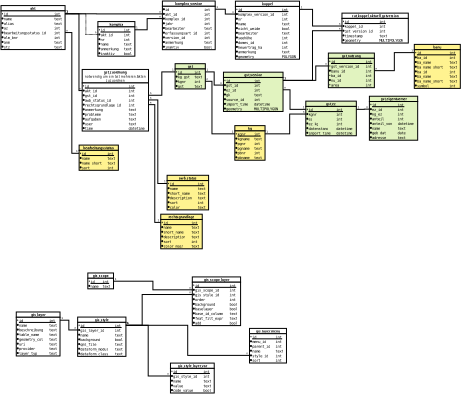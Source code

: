 <?xml version="1.0" encoding="UTF-8"?>
<dia:diagram xmlns:dia="http://www.lysator.liu.se/~alla/dia/">
  <dia:layer name="Hintergrund" visible="true" active="true">
    <dia:object type="Database - Table" version="0" id="O0">
      <dia:attribute name="obj_pos">
        <dia:point val="3.08,6.93"/>
      </dia:attribute>
      <dia:attribute name="obj_bb">
        <dia:rectangle val="3.08,6.93;14.005,14.43"/>
      </dia:attribute>
      <dia:attribute name="meta">
        <dia:composite type="dict"/>
      </dia:attribute>
      <dia:attribute name="elem_corner">
        <dia:point val="3.08,6.93"/>
      </dia:attribute>
      <dia:attribute name="elem_width">
        <dia:real val="10.925"/>
      </dia:attribute>
      <dia:attribute name="elem_height">
        <dia:real val="7.5"/>
      </dia:attribute>
      <dia:attribute name="text_colour">
        <dia:color val="#000000"/>
      </dia:attribute>
      <dia:attribute name="line_colour">
        <dia:color val="#000000"/>
      </dia:attribute>
      <dia:attribute name="fill_colour">
        <dia:color val="#ffffff"/>
      </dia:attribute>
      <dia:attribute name="line_width">
        <dia:real val="0.1"/>
      </dia:attribute>
      <dia:attribute name="name">
        <dia:string>#akt#</dia:string>
      </dia:attribute>
      <dia:attribute name="comment">
        <dia:string>##</dia:string>
      </dia:attribute>
      <dia:attribute name="visible_comment">
        <dia:boolean val="false"/>
      </dia:attribute>
      <dia:attribute name="tagging_comment">
        <dia:boolean val="false"/>
      </dia:attribute>
      <dia:attribute name="underline_primary_key">
        <dia:boolean val="true"/>
      </dia:attribute>
      <dia:attribute name="bold_primary_keys">
        <dia:boolean val="false"/>
      </dia:attribute>
      <dia:attribute name="normal_font">
        <dia:font family="monospace" style="0" name="Courier"/>
      </dia:attribute>
      <dia:attribute name="name_font">
        <dia:font family="sans" style="80" name="Helvetica-Bold"/>
      </dia:attribute>
      <dia:attribute name="comment_font">
        <dia:font family="sans" style="0" name="Helvetica"/>
      </dia:attribute>
      <dia:attribute name="normal_font_height">
        <dia:real val="0.8"/>
      </dia:attribute>
      <dia:attribute name="name_font_height">
        <dia:real val="0.7"/>
      </dia:attribute>
      <dia:attribute name="comment_font_height">
        <dia:real val="0.7"/>
      </dia:attribute>
      <dia:attribute name="attributes">
        <dia:composite type="table_attribute">
          <dia:attribute name="name">
            <dia:string>#id#</dia:string>
          </dia:attribute>
          <dia:attribute name="type">
            <dia:string>#int#</dia:string>
          </dia:attribute>
          <dia:attribute name="comment">
            <dia:string>##</dia:string>
          </dia:attribute>
          <dia:attribute name="primary_key">
            <dia:boolean val="true"/>
          </dia:attribute>
          <dia:attribute name="nullable">
            <dia:boolean val="false"/>
          </dia:attribute>
          <dia:attribute name="unique">
            <dia:boolean val="true"/>
          </dia:attribute>
        </dia:composite>
        <dia:composite type="table_attribute">
          <dia:attribute name="name">
            <dia:string>#name#</dia:string>
          </dia:attribute>
          <dia:attribute name="type">
            <dia:string>#text#</dia:string>
          </dia:attribute>
          <dia:attribute name="comment">
            <dia:string>##</dia:string>
          </dia:attribute>
          <dia:attribute name="primary_key">
            <dia:boolean val="false"/>
          </dia:attribute>
          <dia:attribute name="nullable">
            <dia:boolean val="true"/>
          </dia:attribute>
          <dia:attribute name="unique">
            <dia:boolean val="false"/>
          </dia:attribute>
        </dia:composite>
        <dia:composite type="table_attribute">
          <dia:attribute name="name">
            <dia:string>#alias#</dia:string>
          </dia:attribute>
          <dia:attribute name="type">
            <dia:string>#text#</dia:string>
          </dia:attribute>
          <dia:attribute name="comment">
            <dia:string>##</dia:string>
          </dia:attribute>
          <dia:attribute name="primary_key">
            <dia:boolean val="false"/>
          </dia:attribute>
          <dia:attribute name="nullable">
            <dia:boolean val="true"/>
          </dia:attribute>
          <dia:attribute name="unique">
            <dia:boolean val="false"/>
          </dia:attribute>
        </dia:composite>
        <dia:composite type="table_attribute">
          <dia:attribute name="name">
            <dia:string>#az#</dia:string>
          </dia:attribute>
          <dia:attribute name="type">
            <dia:string>#int#</dia:string>
          </dia:attribute>
          <dia:attribute name="comment">
            <dia:string>##</dia:string>
          </dia:attribute>
          <dia:attribute name="primary_key">
            <dia:boolean val="false"/>
          </dia:attribute>
          <dia:attribute name="nullable">
            <dia:boolean val="true"/>
          </dia:attribute>
          <dia:attribute name="unique">
            <dia:boolean val="false"/>
          </dia:attribute>
        </dia:composite>
        <dia:composite type="table_attribute">
          <dia:attribute name="name">
            <dia:string>#bearbeitungsstatus_id#</dia:string>
          </dia:attribute>
          <dia:attribute name="type">
            <dia:string>#int#</dia:string>
          </dia:attribute>
          <dia:attribute name="comment">
            <dia:string>##</dia:string>
          </dia:attribute>
          <dia:attribute name="primary_key">
            <dia:boolean val="false"/>
          </dia:attribute>
          <dia:attribute name="nullable">
            <dia:boolean val="true"/>
          </dia:attribute>
          <dia:attribute name="unique">
            <dia:boolean val="false"/>
          </dia:attribute>
        </dia:composite>
        <dia:composite type="table_attribute">
          <dia:attribute name="name">
            <dia:string>#alm_bnr#</dia:string>
          </dia:attribute>
          <dia:attribute name="type">
            <dia:string>#int#</dia:string>
          </dia:attribute>
          <dia:attribute name="comment">
            <dia:string>##</dia:string>
          </dia:attribute>
          <dia:attribute name="primary_key">
            <dia:boolean val="false"/>
          </dia:attribute>
          <dia:attribute name="nullable">
            <dia:boolean val="true"/>
          </dia:attribute>
          <dia:attribute name="unique">
            <dia:boolean val="false"/>
          </dia:attribute>
        </dia:composite>
        <dia:composite type="table_attribute">
          <dia:attribute name="name">
            <dia:string>#anm#</dia:string>
          </dia:attribute>
          <dia:attribute name="type">
            <dia:string>#text#</dia:string>
          </dia:attribute>
          <dia:attribute name="comment">
            <dia:string>##</dia:string>
          </dia:attribute>
          <dia:attribute name="primary_key">
            <dia:boolean val="false"/>
          </dia:attribute>
          <dia:attribute name="nullable">
            <dia:boolean val="true"/>
          </dia:attribute>
          <dia:attribute name="unique">
            <dia:boolean val="false"/>
          </dia:attribute>
        </dia:composite>
        <dia:composite type="table_attribute">
          <dia:attribute name="name">
            <dia:string>#stz#</dia:string>
          </dia:attribute>
          <dia:attribute name="type">
            <dia:string>#text#</dia:string>
          </dia:attribute>
          <dia:attribute name="comment">
            <dia:string>##</dia:string>
          </dia:attribute>
          <dia:attribute name="primary_key">
            <dia:boolean val="false"/>
          </dia:attribute>
          <dia:attribute name="nullable">
            <dia:boolean val="true"/>
          </dia:attribute>
          <dia:attribute name="unique">
            <dia:boolean val="false"/>
          </dia:attribute>
        </dia:composite>
      </dia:attribute>
    </dia:object>
    <dia:object type="Database - Table" version="0" id="O1">
      <dia:attribute name="obj_pos">
        <dia:point val="19.6,9.658"/>
      </dia:attribute>
      <dia:attribute name="obj_bb">
        <dia:rectangle val="19.6,9.658;25.905,15.558"/>
      </dia:attribute>
      <dia:attribute name="meta">
        <dia:composite type="dict"/>
      </dia:attribute>
      <dia:attribute name="elem_corner">
        <dia:point val="19.6,9.658"/>
      </dia:attribute>
      <dia:attribute name="elem_width">
        <dia:real val="6.305"/>
      </dia:attribute>
      <dia:attribute name="elem_height">
        <dia:real val="5.9"/>
      </dia:attribute>
      <dia:attribute name="text_colour">
        <dia:color val="#000000"/>
      </dia:attribute>
      <dia:attribute name="line_colour">
        <dia:color val="#000000"/>
      </dia:attribute>
      <dia:attribute name="fill_colour">
        <dia:color val="#ffffff"/>
      </dia:attribute>
      <dia:attribute name="line_width">
        <dia:real val="0.1"/>
      </dia:attribute>
      <dia:attribute name="name">
        <dia:string>#komplex#</dia:string>
      </dia:attribute>
      <dia:attribute name="comment">
        <dia:string>##</dia:string>
      </dia:attribute>
      <dia:attribute name="visible_comment">
        <dia:boolean val="false"/>
      </dia:attribute>
      <dia:attribute name="tagging_comment">
        <dia:boolean val="false"/>
      </dia:attribute>
      <dia:attribute name="underline_primary_key">
        <dia:boolean val="true"/>
      </dia:attribute>
      <dia:attribute name="bold_primary_keys">
        <dia:boolean val="false"/>
      </dia:attribute>
      <dia:attribute name="normal_font">
        <dia:font family="monospace" style="0" name="Courier"/>
      </dia:attribute>
      <dia:attribute name="name_font">
        <dia:font family="sans" style="80" name="Helvetica-Bold"/>
      </dia:attribute>
      <dia:attribute name="comment_font">
        <dia:font family="sans" style="0" name="Helvetica"/>
      </dia:attribute>
      <dia:attribute name="normal_font_height">
        <dia:real val="0.8"/>
      </dia:attribute>
      <dia:attribute name="name_font_height">
        <dia:real val="0.7"/>
      </dia:attribute>
      <dia:attribute name="comment_font_height">
        <dia:real val="0.7"/>
      </dia:attribute>
      <dia:attribute name="attributes">
        <dia:composite type="table_attribute">
          <dia:attribute name="name">
            <dia:string>#id#</dia:string>
          </dia:attribute>
          <dia:attribute name="type">
            <dia:string>#int#</dia:string>
          </dia:attribute>
          <dia:attribute name="comment">
            <dia:string>##</dia:string>
          </dia:attribute>
          <dia:attribute name="primary_key">
            <dia:boolean val="true"/>
          </dia:attribute>
          <dia:attribute name="nullable">
            <dia:boolean val="false"/>
          </dia:attribute>
          <dia:attribute name="unique">
            <dia:boolean val="true"/>
          </dia:attribute>
        </dia:composite>
        <dia:composite type="table_attribute">
          <dia:attribute name="name">
            <dia:string>#akt_id#</dia:string>
          </dia:attribute>
          <dia:attribute name="type">
            <dia:string>#int#</dia:string>
          </dia:attribute>
          <dia:attribute name="comment">
            <dia:string>##</dia:string>
          </dia:attribute>
          <dia:attribute name="primary_key">
            <dia:boolean val="false"/>
          </dia:attribute>
          <dia:attribute name="nullable">
            <dia:boolean val="true"/>
          </dia:attribute>
          <dia:attribute name="unique">
            <dia:boolean val="false"/>
          </dia:attribute>
        </dia:composite>
        <dia:composite type="table_attribute">
          <dia:attribute name="name">
            <dia:string>#nr#</dia:string>
          </dia:attribute>
          <dia:attribute name="type">
            <dia:string>#int#</dia:string>
          </dia:attribute>
          <dia:attribute name="comment">
            <dia:string>##</dia:string>
          </dia:attribute>
          <dia:attribute name="primary_key">
            <dia:boolean val="false"/>
          </dia:attribute>
          <dia:attribute name="nullable">
            <dia:boolean val="true"/>
          </dia:attribute>
          <dia:attribute name="unique">
            <dia:boolean val="false"/>
          </dia:attribute>
        </dia:composite>
        <dia:composite type="table_attribute">
          <dia:attribute name="name">
            <dia:string>#name#</dia:string>
          </dia:attribute>
          <dia:attribute name="type">
            <dia:string>#text#</dia:string>
          </dia:attribute>
          <dia:attribute name="comment">
            <dia:string>##</dia:string>
          </dia:attribute>
          <dia:attribute name="primary_key">
            <dia:boolean val="false"/>
          </dia:attribute>
          <dia:attribute name="nullable">
            <dia:boolean val="true"/>
          </dia:attribute>
          <dia:attribute name="unique">
            <dia:boolean val="false"/>
          </dia:attribute>
        </dia:composite>
        <dia:composite type="table_attribute">
          <dia:attribute name="name">
            <dia:string>#anmerkung#</dia:string>
          </dia:attribute>
          <dia:attribute name="type">
            <dia:string>#text#</dia:string>
          </dia:attribute>
          <dia:attribute name="comment">
            <dia:string>##</dia:string>
          </dia:attribute>
          <dia:attribute name="primary_key">
            <dia:boolean val="false"/>
          </dia:attribute>
          <dia:attribute name="nullable">
            <dia:boolean val="true"/>
          </dia:attribute>
          <dia:attribute name="unique">
            <dia:boolean val="false"/>
          </dia:attribute>
        </dia:composite>
        <dia:composite type="table_attribute">
          <dia:attribute name="name">
            <dia:string>#inaktiv#</dia:string>
          </dia:attribute>
          <dia:attribute name="type">
            <dia:string>#bool#</dia:string>
          </dia:attribute>
          <dia:attribute name="comment">
            <dia:string>##</dia:string>
          </dia:attribute>
          <dia:attribute name="primary_key">
            <dia:boolean val="false"/>
          </dia:attribute>
          <dia:attribute name="nullable">
            <dia:boolean val="true"/>
          </dia:attribute>
          <dia:attribute name="unique">
            <dia:boolean val="false"/>
          </dia:attribute>
        </dia:composite>
      </dia:attribute>
    </dia:object>
    <dia:object type="Database - Table" version="0" id="O2">
      <dia:attribute name="obj_pos">
        <dia:point val="16.923,17.821"/>
      </dia:attribute>
      <dia:attribute name="obj_bb">
        <dia:rectangle val="16.923,17.821;28.233,28.321"/>
      </dia:attribute>
      <dia:attribute name="meta">
        <dia:composite type="dict"/>
      </dia:attribute>
      <dia:attribute name="elem_corner">
        <dia:point val="16.923,17.821"/>
      </dia:attribute>
      <dia:attribute name="elem_width">
        <dia:real val="11.31"/>
      </dia:attribute>
      <dia:attribute name="elem_height">
        <dia:real val="10.5"/>
      </dia:attribute>
      <dia:attribute name="text_colour">
        <dia:color val="#000000"/>
      </dia:attribute>
      <dia:attribute name="line_colour">
        <dia:color val="#000000"/>
      </dia:attribute>
      <dia:attribute name="fill_colour">
        <dia:color val="#ffffff"/>
      </dia:attribute>
      <dia:attribute name="line_width">
        <dia:real val="0.1"/>
      </dia:attribute>
      <dia:attribute name="name">
        <dia:string>#gst_zuordnung#</dia:string>
      </dia:attribute>
      <dia:attribute name="comment">
        <dia:string>#notwendig um ein Gst mehreren Akten zuzuordnen#</dia:string>
      </dia:attribute>
      <dia:attribute name="visible_comment">
        <dia:boolean val="true"/>
      </dia:attribute>
      <dia:attribute name="tagging_comment">
        <dia:boolean val="false"/>
      </dia:attribute>
      <dia:attribute name="underline_primary_key">
        <dia:boolean val="true"/>
      </dia:attribute>
      <dia:attribute name="bold_primary_keys">
        <dia:boolean val="false"/>
      </dia:attribute>
      <dia:attribute name="normal_font">
        <dia:font family="monospace" style="0" name="Courier"/>
      </dia:attribute>
      <dia:attribute name="name_font">
        <dia:font family="sans" style="80" name="Helvetica-Bold"/>
      </dia:attribute>
      <dia:attribute name="comment_font">
        <dia:font family="sans" style="0" name="Helvetica"/>
      </dia:attribute>
      <dia:attribute name="normal_font_height">
        <dia:real val="0.8"/>
      </dia:attribute>
      <dia:attribute name="name_font_height">
        <dia:real val="0.7"/>
      </dia:attribute>
      <dia:attribute name="comment_font_height">
        <dia:real val="0.7"/>
      </dia:attribute>
      <dia:attribute name="attributes">
        <dia:composite type="table_attribute">
          <dia:attribute name="name">
            <dia:string>#id#</dia:string>
          </dia:attribute>
          <dia:attribute name="type">
            <dia:string>#int#</dia:string>
          </dia:attribute>
          <dia:attribute name="comment">
            <dia:string>##</dia:string>
          </dia:attribute>
          <dia:attribute name="primary_key">
            <dia:boolean val="true"/>
          </dia:attribute>
          <dia:attribute name="nullable">
            <dia:boolean val="false"/>
          </dia:attribute>
          <dia:attribute name="unique">
            <dia:boolean val="true"/>
          </dia:attribute>
        </dia:composite>
        <dia:composite type="table_attribute">
          <dia:attribute name="name">
            <dia:string>#akt_id#</dia:string>
          </dia:attribute>
          <dia:attribute name="type">
            <dia:string>#int#</dia:string>
          </dia:attribute>
          <dia:attribute name="comment">
            <dia:string>##</dia:string>
          </dia:attribute>
          <dia:attribute name="primary_key">
            <dia:boolean val="false"/>
          </dia:attribute>
          <dia:attribute name="nullable">
            <dia:boolean val="true"/>
          </dia:attribute>
          <dia:attribute name="unique">
            <dia:boolean val="false"/>
          </dia:attribute>
        </dia:composite>
        <dia:composite type="table_attribute">
          <dia:attribute name="name">
            <dia:string>#gst_id#</dia:string>
          </dia:attribute>
          <dia:attribute name="type">
            <dia:string>#int#</dia:string>
          </dia:attribute>
          <dia:attribute name="comment">
            <dia:string>##</dia:string>
          </dia:attribute>
          <dia:attribute name="primary_key">
            <dia:boolean val="false"/>
          </dia:attribute>
          <dia:attribute name="nullable">
            <dia:boolean val="true"/>
          </dia:attribute>
          <dia:attribute name="unique">
            <dia:boolean val="false"/>
          </dia:attribute>
        </dia:composite>
        <dia:composite type="table_attribute">
          <dia:attribute name="name">
            <dia:string>#awb_status_id#</dia:string>
          </dia:attribute>
          <dia:attribute name="type">
            <dia:string>#int#</dia:string>
          </dia:attribute>
          <dia:attribute name="comment">
            <dia:string>##</dia:string>
          </dia:attribute>
          <dia:attribute name="primary_key">
            <dia:boolean val="false"/>
          </dia:attribute>
          <dia:attribute name="nullable">
            <dia:boolean val="true"/>
          </dia:attribute>
          <dia:attribute name="unique">
            <dia:boolean val="false"/>
          </dia:attribute>
        </dia:composite>
        <dia:composite type="table_attribute">
          <dia:attribute name="name">
            <dia:string>#rechtsgrundlage_id#</dia:string>
          </dia:attribute>
          <dia:attribute name="type">
            <dia:string>#int#</dia:string>
          </dia:attribute>
          <dia:attribute name="comment">
            <dia:string>##</dia:string>
          </dia:attribute>
          <dia:attribute name="primary_key">
            <dia:boolean val="false"/>
          </dia:attribute>
          <dia:attribute name="nullable">
            <dia:boolean val="true"/>
          </dia:attribute>
          <dia:attribute name="unique">
            <dia:boolean val="false"/>
          </dia:attribute>
        </dia:composite>
        <dia:composite type="table_attribute">
          <dia:attribute name="name">
            <dia:string>#anmerkung#</dia:string>
          </dia:attribute>
          <dia:attribute name="type">
            <dia:string>#text#</dia:string>
          </dia:attribute>
          <dia:attribute name="comment">
            <dia:string>##</dia:string>
          </dia:attribute>
          <dia:attribute name="primary_key">
            <dia:boolean val="false"/>
          </dia:attribute>
          <dia:attribute name="nullable">
            <dia:boolean val="true"/>
          </dia:attribute>
          <dia:attribute name="unique">
            <dia:boolean val="false"/>
          </dia:attribute>
        </dia:composite>
        <dia:composite type="table_attribute">
          <dia:attribute name="name">
            <dia:string>#probleme#</dia:string>
          </dia:attribute>
          <dia:attribute name="type">
            <dia:string>#text#</dia:string>
          </dia:attribute>
          <dia:attribute name="comment">
            <dia:string>##</dia:string>
          </dia:attribute>
          <dia:attribute name="primary_key">
            <dia:boolean val="false"/>
          </dia:attribute>
          <dia:attribute name="nullable">
            <dia:boolean val="true"/>
          </dia:attribute>
          <dia:attribute name="unique">
            <dia:boolean val="false"/>
          </dia:attribute>
        </dia:composite>
        <dia:composite type="table_attribute">
          <dia:attribute name="name">
            <dia:string>#aufgaben#</dia:string>
          </dia:attribute>
          <dia:attribute name="type">
            <dia:string>#text#</dia:string>
          </dia:attribute>
          <dia:attribute name="comment">
            <dia:string>##</dia:string>
          </dia:attribute>
          <dia:attribute name="primary_key">
            <dia:boolean val="false"/>
          </dia:attribute>
          <dia:attribute name="nullable">
            <dia:boolean val="true"/>
          </dia:attribute>
          <dia:attribute name="unique">
            <dia:boolean val="false"/>
          </dia:attribute>
        </dia:composite>
        <dia:composite type="table_attribute">
          <dia:attribute name="name">
            <dia:string>#user#</dia:string>
          </dia:attribute>
          <dia:attribute name="type">
            <dia:string>#text#</dia:string>
          </dia:attribute>
          <dia:attribute name="comment">
            <dia:string>##</dia:string>
          </dia:attribute>
          <dia:attribute name="primary_key">
            <dia:boolean val="false"/>
          </dia:attribute>
          <dia:attribute name="nullable">
            <dia:boolean val="true"/>
          </dia:attribute>
          <dia:attribute name="unique">
            <dia:boolean val="false"/>
          </dia:attribute>
        </dia:composite>
        <dia:composite type="table_attribute">
          <dia:attribute name="name">
            <dia:string>#time#</dia:string>
          </dia:attribute>
          <dia:attribute name="type">
            <dia:string>#datetime#</dia:string>
          </dia:attribute>
          <dia:attribute name="comment">
            <dia:string>##</dia:string>
          </dia:attribute>
          <dia:attribute name="primary_key">
            <dia:boolean val="false"/>
          </dia:attribute>
          <dia:attribute name="nullable">
            <dia:boolean val="true"/>
          </dia:attribute>
          <dia:attribute name="unique">
            <dia:boolean val="false"/>
          </dia:attribute>
        </dia:composite>
      </dia:attribute>
    </dia:object>
    <dia:object type="Database - Reference" version="0" id="O3">
      <dia:attribute name="obj_pos">
        <dia:point val="14.005,8.33"/>
      </dia:attribute>
      <dia:attribute name="obj_bb">
        <dia:rectangle val="14.005,7.71;16.923,21.421"/>
      </dia:attribute>
      <dia:attribute name="meta">
        <dia:composite type="dict"/>
      </dia:attribute>
      <dia:attribute name="orth_points">
        <dia:point val="14.005,8.33"/>
        <dia:point val="16.375,8.33"/>
        <dia:point val="16.375,21.421"/>
        <dia:point val="16.923,21.421"/>
      </dia:attribute>
      <dia:attribute name="orth_orient">
        <dia:enum val="0"/>
        <dia:enum val="1"/>
        <dia:enum val="0"/>
      </dia:attribute>
      <dia:attribute name="orth_autoroute">
        <dia:boolean val="false"/>
      </dia:attribute>
      <dia:attribute name="text_colour">
        <dia:color val="#000000"/>
      </dia:attribute>
      <dia:attribute name="line_colour">
        <dia:color val="#000000"/>
      </dia:attribute>
      <dia:attribute name="line_width">
        <dia:real val="0.1"/>
      </dia:attribute>
      <dia:attribute name="line_style">
        <dia:enum val="0"/>
        <dia:real val="1"/>
      </dia:attribute>
      <dia:attribute name="corner_radius">
        <dia:real val="0"/>
      </dia:attribute>
      <dia:attribute name="end_arrow">
        <dia:enum val="0"/>
      </dia:attribute>
      <dia:attribute name="start_point_desc">
        <dia:string>#1#</dia:string>
      </dia:attribute>
      <dia:attribute name="end_point_desc">
        <dia:string>#n#</dia:string>
      </dia:attribute>
      <dia:attribute name="normal_font">
        <dia:font family="monospace" style="0" name="Courier"/>
      </dia:attribute>
      <dia:attribute name="normal_font_height">
        <dia:real val="0.6"/>
      </dia:attribute>
      <dia:connections>
        <dia:connection handle="0" to="O0" connection="13"/>
        <dia:connection handle="1" to="O2" connection="14"/>
      </dia:connections>
    </dia:object>
    <dia:object type="Database - Table" version="0" id="O4">
      <dia:attribute name="obj_pos">
        <dia:point val="32.768,16.84"/>
      </dia:attribute>
      <dia:attribute name="obj_bb">
        <dia:rectangle val="32.768,16.84;37.918,21.14"/>
      </dia:attribute>
      <dia:attribute name="meta">
        <dia:composite type="dict"/>
      </dia:attribute>
      <dia:attribute name="elem_corner">
        <dia:point val="32.768,16.84"/>
      </dia:attribute>
      <dia:attribute name="elem_width">
        <dia:real val="5.15"/>
      </dia:attribute>
      <dia:attribute name="elem_height">
        <dia:real val="4.3"/>
      </dia:attribute>
      <dia:attribute name="text_colour">
        <dia:color val="#000000"/>
      </dia:attribute>
      <dia:attribute name="line_colour">
        <dia:color val="#000000"/>
      </dia:attribute>
      <dia:attribute name="fill_colour">
        <dia:color val="#e1f3bf"/>
      </dia:attribute>
      <dia:attribute name="line_width">
        <dia:real val="0.1"/>
      </dia:attribute>
      <dia:attribute name="name">
        <dia:string>#gst#</dia:string>
      </dia:attribute>
      <dia:attribute name="comment">
        <dia:string>##</dia:string>
      </dia:attribute>
      <dia:attribute name="visible_comment">
        <dia:boolean val="false"/>
      </dia:attribute>
      <dia:attribute name="tagging_comment">
        <dia:boolean val="false"/>
      </dia:attribute>
      <dia:attribute name="underline_primary_key">
        <dia:boolean val="true"/>
      </dia:attribute>
      <dia:attribute name="bold_primary_keys">
        <dia:boolean val="false"/>
      </dia:attribute>
      <dia:attribute name="normal_font">
        <dia:font family="monospace" style="0" name="Courier"/>
      </dia:attribute>
      <dia:attribute name="name_font">
        <dia:font family="sans" style="80" name="Helvetica-Bold"/>
      </dia:attribute>
      <dia:attribute name="comment_font">
        <dia:font family="sans" style="0" name="Helvetica"/>
      </dia:attribute>
      <dia:attribute name="normal_font_height">
        <dia:real val="0.8"/>
      </dia:attribute>
      <dia:attribute name="name_font_height">
        <dia:real val="0.7"/>
      </dia:attribute>
      <dia:attribute name="comment_font_height">
        <dia:real val="0.7"/>
      </dia:attribute>
      <dia:attribute name="attributes">
        <dia:composite type="table_attribute">
          <dia:attribute name="name">
            <dia:string>#id#</dia:string>
          </dia:attribute>
          <dia:attribute name="type">
            <dia:string>#int#</dia:string>
          </dia:attribute>
          <dia:attribute name="comment">
            <dia:string>##</dia:string>
          </dia:attribute>
          <dia:attribute name="primary_key">
            <dia:boolean val="true"/>
          </dia:attribute>
          <dia:attribute name="nullable">
            <dia:boolean val="false"/>
          </dia:attribute>
          <dia:attribute name="unique">
            <dia:boolean val="true"/>
          </dia:attribute>
        </dia:composite>
        <dia:composite type="table_attribute">
          <dia:attribute name="name">
            <dia:string>#kg_gst#</dia:string>
          </dia:attribute>
          <dia:attribute name="type">
            <dia:string>#text#</dia:string>
          </dia:attribute>
          <dia:attribute name="comment">
            <dia:string>##</dia:string>
          </dia:attribute>
          <dia:attribute name="primary_key">
            <dia:boolean val="false"/>
          </dia:attribute>
          <dia:attribute name="nullable">
            <dia:boolean val="true"/>
          </dia:attribute>
          <dia:attribute name="unique">
            <dia:boolean val="false"/>
          </dia:attribute>
        </dia:composite>
        <dia:composite type="table_attribute">
          <dia:attribute name="name">
            <dia:string>#kgnr#</dia:string>
          </dia:attribute>
          <dia:attribute name="type">
            <dia:string>#int#</dia:string>
          </dia:attribute>
          <dia:attribute name="comment">
            <dia:string>##</dia:string>
          </dia:attribute>
          <dia:attribute name="primary_key">
            <dia:boolean val="false"/>
          </dia:attribute>
          <dia:attribute name="nullable">
            <dia:boolean val="true"/>
          </dia:attribute>
          <dia:attribute name="unique">
            <dia:boolean val="false"/>
          </dia:attribute>
        </dia:composite>
        <dia:composite type="table_attribute">
          <dia:attribute name="name">
            <dia:string>#gst#</dia:string>
          </dia:attribute>
          <dia:attribute name="type">
            <dia:string>#text#</dia:string>
          </dia:attribute>
          <dia:attribute name="comment">
            <dia:string>##</dia:string>
          </dia:attribute>
          <dia:attribute name="primary_key">
            <dia:boolean val="false"/>
          </dia:attribute>
          <dia:attribute name="nullable">
            <dia:boolean val="true"/>
          </dia:attribute>
          <dia:attribute name="unique">
            <dia:boolean val="false"/>
          </dia:attribute>
        </dia:composite>
      </dia:attribute>
    </dia:object>
    <dia:object type="Database - Table" version="0" id="O5">
      <dia:attribute name="obj_pos">
        <dia:point val="55.05,23.224"/>
      </dia:attribute>
      <dia:attribute name="obj_bb">
        <dia:rectangle val="55.05,23.224;63.665,29.124"/>
      </dia:attribute>
      <dia:attribute name="meta">
        <dia:composite type="dict"/>
      </dia:attribute>
      <dia:attribute name="elem_corner">
        <dia:point val="55.05,23.224"/>
      </dia:attribute>
      <dia:attribute name="elem_width">
        <dia:real val="8.615"/>
      </dia:attribute>
      <dia:attribute name="elem_height">
        <dia:real val="5.9"/>
      </dia:attribute>
      <dia:attribute name="text_colour">
        <dia:color val="#000000"/>
      </dia:attribute>
      <dia:attribute name="line_colour">
        <dia:color val="#000000"/>
      </dia:attribute>
      <dia:attribute name="fill_colour">
        <dia:color val="#e1f3bf"/>
      </dia:attribute>
      <dia:attribute name="line_width">
        <dia:real val="0.1"/>
      </dia:attribute>
      <dia:attribute name="name">
        <dia:string>#gst_ez#</dia:string>
      </dia:attribute>
      <dia:attribute name="comment">
        <dia:string>##</dia:string>
      </dia:attribute>
      <dia:attribute name="visible_comment">
        <dia:boolean val="false"/>
      </dia:attribute>
      <dia:attribute name="tagging_comment">
        <dia:boolean val="false"/>
      </dia:attribute>
      <dia:attribute name="underline_primary_key">
        <dia:boolean val="true"/>
      </dia:attribute>
      <dia:attribute name="bold_primary_keys">
        <dia:boolean val="false"/>
      </dia:attribute>
      <dia:attribute name="normal_font">
        <dia:font family="monospace" style="0" name="Courier"/>
      </dia:attribute>
      <dia:attribute name="name_font">
        <dia:font family="sans" style="80" name="Helvetica-Bold"/>
      </dia:attribute>
      <dia:attribute name="comment_font">
        <dia:font family="sans" style="0" name="Helvetica"/>
      </dia:attribute>
      <dia:attribute name="normal_font_height">
        <dia:real val="0.8"/>
      </dia:attribute>
      <dia:attribute name="name_font_height">
        <dia:real val="0.7"/>
      </dia:attribute>
      <dia:attribute name="comment_font_height">
        <dia:real val="0.7"/>
      </dia:attribute>
      <dia:attribute name="attributes">
        <dia:composite type="table_attribute">
          <dia:attribute name="name">
            <dia:string>#id#</dia:string>
          </dia:attribute>
          <dia:attribute name="type">
            <dia:string>#int#</dia:string>
          </dia:attribute>
          <dia:attribute name="comment">
            <dia:string>##</dia:string>
          </dia:attribute>
          <dia:attribute name="primary_key">
            <dia:boolean val="true"/>
          </dia:attribute>
          <dia:attribute name="nullable">
            <dia:boolean val="false"/>
          </dia:attribute>
          <dia:attribute name="unique">
            <dia:boolean val="true"/>
          </dia:attribute>
        </dia:composite>
        <dia:composite type="table_attribute">
          <dia:attribute name="name">
            <dia:string>#kgnr#</dia:string>
          </dia:attribute>
          <dia:attribute name="type">
            <dia:string>#int#</dia:string>
          </dia:attribute>
          <dia:attribute name="comment">
            <dia:string>##</dia:string>
          </dia:attribute>
          <dia:attribute name="primary_key">
            <dia:boolean val="false"/>
          </dia:attribute>
          <dia:attribute name="nullable">
            <dia:boolean val="true"/>
          </dia:attribute>
          <dia:attribute name="unique">
            <dia:boolean val="false"/>
          </dia:attribute>
        </dia:composite>
        <dia:composite type="table_attribute">
          <dia:attribute name="name">
            <dia:string>#ez#</dia:string>
          </dia:attribute>
          <dia:attribute name="type">
            <dia:string>#int#</dia:string>
          </dia:attribute>
          <dia:attribute name="comment">
            <dia:string>##</dia:string>
          </dia:attribute>
          <dia:attribute name="primary_key">
            <dia:boolean val="false"/>
          </dia:attribute>
          <dia:attribute name="nullable">
            <dia:boolean val="true"/>
          </dia:attribute>
          <dia:attribute name="unique">
            <dia:boolean val="false"/>
          </dia:attribute>
        </dia:composite>
        <dia:composite type="table_attribute">
          <dia:attribute name="name">
            <dia:string>#ez_kg#</dia:string>
          </dia:attribute>
          <dia:attribute name="type">
            <dia:string>#int#</dia:string>
          </dia:attribute>
          <dia:attribute name="comment">
            <dia:string>##</dia:string>
          </dia:attribute>
          <dia:attribute name="primary_key">
            <dia:boolean val="false"/>
          </dia:attribute>
          <dia:attribute name="nullable">
            <dia:boolean val="true"/>
          </dia:attribute>
          <dia:attribute name="unique">
            <dia:boolean val="false"/>
          </dia:attribute>
        </dia:composite>
        <dia:composite type="table_attribute">
          <dia:attribute name="name">
            <dia:string>#datenstand#</dia:string>
          </dia:attribute>
          <dia:attribute name="type">
            <dia:string>#datetime#</dia:string>
          </dia:attribute>
          <dia:attribute name="comment">
            <dia:string>##</dia:string>
          </dia:attribute>
          <dia:attribute name="primary_key">
            <dia:boolean val="false"/>
          </dia:attribute>
          <dia:attribute name="nullable">
            <dia:boolean val="true"/>
          </dia:attribute>
          <dia:attribute name="unique">
            <dia:boolean val="false"/>
          </dia:attribute>
        </dia:composite>
        <dia:composite type="table_attribute">
          <dia:attribute name="name">
            <dia:string>#import_time#</dia:string>
          </dia:attribute>
          <dia:attribute name="type">
            <dia:string>#datetime#</dia:string>
          </dia:attribute>
          <dia:attribute name="comment">
            <dia:string>##</dia:string>
          </dia:attribute>
          <dia:attribute name="primary_key">
            <dia:boolean val="false"/>
          </dia:attribute>
          <dia:attribute name="nullable">
            <dia:boolean val="true"/>
          </dia:attribute>
          <dia:attribute name="unique">
            <dia:boolean val="false"/>
          </dia:attribute>
        </dia:composite>
      </dia:attribute>
    </dia:object>
    <dia:object type="Database - Table" version="0" id="O6">
      <dia:attribute name="obj_pos">
        <dia:point val="58.897,15.027"/>
      </dia:attribute>
      <dia:attribute name="obj_bb">
        <dia:rectangle val="58.897,15.027;66.742,20.927"/>
      </dia:attribute>
      <dia:attribute name="meta">
        <dia:composite type="dict"/>
      </dia:attribute>
      <dia:attribute name="elem_corner">
        <dia:point val="58.897,15.027"/>
      </dia:attribute>
      <dia:attribute name="elem_width">
        <dia:real val="7.845"/>
      </dia:attribute>
      <dia:attribute name="elem_height">
        <dia:real val="5.9"/>
      </dia:attribute>
      <dia:attribute name="text_colour">
        <dia:color val="#000000"/>
      </dia:attribute>
      <dia:attribute name="line_colour">
        <dia:color val="#000000"/>
      </dia:attribute>
      <dia:attribute name="fill_colour">
        <dia:color val="#e1f3bf"/>
      </dia:attribute>
      <dia:attribute name="line_width">
        <dia:real val="0.1"/>
      </dia:attribute>
      <dia:attribute name="name">
        <dia:string>#gst_nutzung#</dia:string>
      </dia:attribute>
      <dia:attribute name="comment">
        <dia:string>##</dia:string>
      </dia:attribute>
      <dia:attribute name="visible_comment">
        <dia:boolean val="false"/>
      </dia:attribute>
      <dia:attribute name="tagging_comment">
        <dia:boolean val="false"/>
      </dia:attribute>
      <dia:attribute name="underline_primary_key">
        <dia:boolean val="true"/>
      </dia:attribute>
      <dia:attribute name="bold_primary_keys">
        <dia:boolean val="false"/>
      </dia:attribute>
      <dia:attribute name="normal_font">
        <dia:font family="monospace" style="0" name="Courier"/>
      </dia:attribute>
      <dia:attribute name="name_font">
        <dia:font family="sans" style="80" name="Helvetica-Bold"/>
      </dia:attribute>
      <dia:attribute name="comment_font">
        <dia:font family="sans" style="0" name="Helvetica"/>
      </dia:attribute>
      <dia:attribute name="normal_font_height">
        <dia:real val="0.8"/>
      </dia:attribute>
      <dia:attribute name="name_font_height">
        <dia:real val="0.7"/>
      </dia:attribute>
      <dia:attribute name="comment_font_height">
        <dia:real val="0.7"/>
      </dia:attribute>
      <dia:attribute name="attributes">
        <dia:composite type="table_attribute">
          <dia:attribute name="name">
            <dia:string>#id#</dia:string>
          </dia:attribute>
          <dia:attribute name="type">
            <dia:string>#int#</dia:string>
          </dia:attribute>
          <dia:attribute name="comment">
            <dia:string>##</dia:string>
          </dia:attribute>
          <dia:attribute name="primary_key">
            <dia:boolean val="true"/>
          </dia:attribute>
          <dia:attribute name="nullable">
            <dia:boolean val="false"/>
          </dia:attribute>
          <dia:attribute name="unique">
            <dia:boolean val="true"/>
          </dia:attribute>
        </dia:composite>
        <dia:composite type="table_attribute">
          <dia:attribute name="name">
            <dia:string>#gst_version_id#</dia:string>
          </dia:attribute>
          <dia:attribute name="type">
            <dia:string>#int#</dia:string>
          </dia:attribute>
          <dia:attribute name="comment">
            <dia:string>##</dia:string>
          </dia:attribute>
          <dia:attribute name="primary_key">
            <dia:boolean val="false"/>
          </dia:attribute>
          <dia:attribute name="nullable">
            <dia:boolean val="false"/>
          </dia:attribute>
          <dia:attribute name="unique">
            <dia:boolean val="true"/>
          </dia:attribute>
        </dia:composite>
        <dia:composite type="table_attribute">
          <dia:attribute name="name">
            <dia:string>#banu_id#</dia:string>
          </dia:attribute>
          <dia:attribute name="type">
            <dia:string>#int#</dia:string>
          </dia:attribute>
          <dia:attribute name="comment">
            <dia:string>##</dia:string>
          </dia:attribute>
          <dia:attribute name="primary_key">
            <dia:boolean val="false"/>
          </dia:attribute>
          <dia:attribute name="nullable">
            <dia:boolean val="true"/>
          </dia:attribute>
          <dia:attribute name="unique">
            <dia:boolean val="false"/>
          </dia:attribute>
        </dia:composite>
        <dia:composite type="table_attribute">
          <dia:attribute name="name">
            <dia:string>#ba_id#</dia:string>
          </dia:attribute>
          <dia:attribute name="type">
            <dia:string>#int#</dia:string>
          </dia:attribute>
          <dia:attribute name="comment">
            <dia:string>##</dia:string>
          </dia:attribute>
          <dia:attribute name="primary_key">
            <dia:boolean val="false"/>
          </dia:attribute>
          <dia:attribute name="nullable">
            <dia:boolean val="false"/>
          </dia:attribute>
          <dia:attribute name="unique">
            <dia:boolean val="true"/>
          </dia:attribute>
        </dia:composite>
        <dia:composite type="table_attribute">
          <dia:attribute name="name">
            <dia:string>#nu_id#</dia:string>
          </dia:attribute>
          <dia:attribute name="type">
            <dia:string>#int#</dia:string>
          </dia:attribute>
          <dia:attribute name="comment">
            <dia:string>##</dia:string>
          </dia:attribute>
          <dia:attribute name="primary_key">
            <dia:boolean val="false"/>
          </dia:attribute>
          <dia:attribute name="nullable">
            <dia:boolean val="true"/>
          </dia:attribute>
          <dia:attribute name="unique">
            <dia:boolean val="false"/>
          </dia:attribute>
        </dia:composite>
        <dia:composite type="table_attribute">
          <dia:attribute name="name">
            <dia:string>#area#</dia:string>
          </dia:attribute>
          <dia:attribute name="type">
            <dia:string>#int#</dia:string>
          </dia:attribute>
          <dia:attribute name="comment">
            <dia:string>##</dia:string>
          </dia:attribute>
          <dia:attribute name="primary_key">
            <dia:boolean val="false"/>
          </dia:attribute>
          <dia:attribute name="nullable">
            <dia:boolean val="false"/>
          </dia:attribute>
          <dia:attribute name="unique">
            <dia:boolean val="true"/>
          </dia:attribute>
        </dia:composite>
      </dia:attribute>
    </dia:object>
    <dia:object type="Database - Table" version="0" id="O7">
      <dia:attribute name="obj_pos">
        <dia:point val="41.012,18.287"/>
      </dia:attribute>
      <dia:attribute name="obj_bb">
        <dia:rectangle val="41.012,18.287;51.167,24.987"/>
      </dia:attribute>
      <dia:attribute name="meta">
        <dia:composite type="dict"/>
      </dia:attribute>
      <dia:attribute name="elem_corner">
        <dia:point val="41.012,18.287"/>
      </dia:attribute>
      <dia:attribute name="elem_width">
        <dia:real val="10.155"/>
      </dia:attribute>
      <dia:attribute name="elem_height">
        <dia:real val="6.7"/>
      </dia:attribute>
      <dia:attribute name="text_colour">
        <dia:color val="#000000"/>
      </dia:attribute>
      <dia:attribute name="line_colour">
        <dia:color val="#000000"/>
      </dia:attribute>
      <dia:attribute name="fill_colour">
        <dia:color val="#e1f3bf"/>
      </dia:attribute>
      <dia:attribute name="line_width">
        <dia:real val="0.1"/>
      </dia:attribute>
      <dia:attribute name="name">
        <dia:string>#gst_version#</dia:string>
      </dia:attribute>
      <dia:attribute name="comment">
        <dia:string>##</dia:string>
      </dia:attribute>
      <dia:attribute name="visible_comment">
        <dia:boolean val="false"/>
      </dia:attribute>
      <dia:attribute name="tagging_comment">
        <dia:boolean val="false"/>
      </dia:attribute>
      <dia:attribute name="underline_primary_key">
        <dia:boolean val="true"/>
      </dia:attribute>
      <dia:attribute name="bold_primary_keys">
        <dia:boolean val="false"/>
      </dia:attribute>
      <dia:attribute name="normal_font">
        <dia:font family="monospace" style="0" name="Courier"/>
      </dia:attribute>
      <dia:attribute name="name_font">
        <dia:font family="sans" style="80" name="Helvetica-Bold"/>
      </dia:attribute>
      <dia:attribute name="comment_font">
        <dia:font family="sans" style="0" name="Helvetica"/>
      </dia:attribute>
      <dia:attribute name="normal_font_height">
        <dia:real val="0.8"/>
      </dia:attribute>
      <dia:attribute name="name_font_height">
        <dia:real val="0.7"/>
      </dia:attribute>
      <dia:attribute name="comment_font_height">
        <dia:real val="0.7"/>
      </dia:attribute>
      <dia:attribute name="attributes">
        <dia:composite type="table_attribute">
          <dia:attribute name="name">
            <dia:string>#id#</dia:string>
          </dia:attribute>
          <dia:attribute name="type">
            <dia:string>#int#</dia:string>
          </dia:attribute>
          <dia:attribute name="comment">
            <dia:string>##</dia:string>
          </dia:attribute>
          <dia:attribute name="primary_key">
            <dia:boolean val="true"/>
          </dia:attribute>
          <dia:attribute name="nullable">
            <dia:boolean val="false"/>
          </dia:attribute>
          <dia:attribute name="unique">
            <dia:boolean val="true"/>
          </dia:attribute>
        </dia:composite>
        <dia:composite type="table_attribute">
          <dia:attribute name="name">
            <dia:string>#gst_id#</dia:string>
          </dia:attribute>
          <dia:attribute name="type">
            <dia:string>#int#</dia:string>
          </dia:attribute>
          <dia:attribute name="comment">
            <dia:string>##</dia:string>
          </dia:attribute>
          <dia:attribute name="primary_key">
            <dia:boolean val="false"/>
          </dia:attribute>
          <dia:attribute name="nullable">
            <dia:boolean val="true"/>
          </dia:attribute>
          <dia:attribute name="unique">
            <dia:boolean val="false"/>
          </dia:attribute>
        </dia:composite>
        <dia:composite type="table_attribute">
          <dia:attribute name="name">
            <dia:string>#ez_id#</dia:string>
          </dia:attribute>
          <dia:attribute name="type">
            <dia:string>#int#</dia:string>
          </dia:attribute>
          <dia:attribute name="comment">
            <dia:string>##</dia:string>
          </dia:attribute>
          <dia:attribute name="primary_key">
            <dia:boolean val="false"/>
          </dia:attribute>
          <dia:attribute name="nullable">
            <dia:boolean val="true"/>
          </dia:attribute>
          <dia:attribute name="unique">
            <dia:boolean val="false"/>
          </dia:attribute>
        </dia:composite>
        <dia:composite type="table_attribute">
          <dia:attribute name="name">
            <dia:string>#gk#</dia:string>
          </dia:attribute>
          <dia:attribute name="type">
            <dia:string>#text#</dia:string>
          </dia:attribute>
          <dia:attribute name="comment">
            <dia:string>##</dia:string>
          </dia:attribute>
          <dia:attribute name="primary_key">
            <dia:boolean val="false"/>
          </dia:attribute>
          <dia:attribute name="nullable">
            <dia:boolean val="true"/>
          </dia:attribute>
          <dia:attribute name="unique">
            <dia:boolean val="false"/>
          </dia:attribute>
        </dia:composite>
        <dia:composite type="table_attribute">
          <dia:attribute name="name">
            <dia:string>#source_id#</dia:string>
          </dia:attribute>
          <dia:attribute name="type">
            <dia:string>#int#</dia:string>
          </dia:attribute>
          <dia:attribute name="comment">
            <dia:string>##</dia:string>
          </dia:attribute>
          <dia:attribute name="primary_key">
            <dia:boolean val="false"/>
          </dia:attribute>
          <dia:attribute name="nullable">
            <dia:boolean val="true"/>
          </dia:attribute>
          <dia:attribute name="unique">
            <dia:boolean val="false"/>
          </dia:attribute>
        </dia:composite>
        <dia:composite type="table_attribute">
          <dia:attribute name="name">
            <dia:string>#import_time#</dia:string>
          </dia:attribute>
          <dia:attribute name="type">
            <dia:string>#datetime#</dia:string>
          </dia:attribute>
          <dia:attribute name="comment">
            <dia:string>##</dia:string>
          </dia:attribute>
          <dia:attribute name="primary_key">
            <dia:boolean val="false"/>
          </dia:attribute>
          <dia:attribute name="nullable">
            <dia:boolean val="true"/>
          </dia:attribute>
          <dia:attribute name="unique">
            <dia:boolean val="false"/>
          </dia:attribute>
        </dia:composite>
        <dia:composite type="table_attribute">
          <dia:attribute name="name">
            <dia:string>#geometry#</dia:string>
          </dia:attribute>
          <dia:attribute name="type">
            <dia:string>#MULTIPOLYGON#</dia:string>
          </dia:attribute>
          <dia:attribute name="comment">
            <dia:string>##</dia:string>
          </dia:attribute>
          <dia:attribute name="primary_key">
            <dia:boolean val="false"/>
          </dia:attribute>
          <dia:attribute name="nullable">
            <dia:boolean val="true"/>
          </dia:attribute>
          <dia:attribute name="unique">
            <dia:boolean val="false"/>
          </dia:attribute>
        </dia:composite>
      </dia:attribute>
    </dia:object>
    <dia:object type="Database - Reference" version="0" id="O8">
      <dia:attribute name="obj_pos">
        <dia:point val="37.918,18.24"/>
      </dia:attribute>
      <dia:attribute name="obj_bb">
        <dia:rectangle val="37.918,17.62;41.012,20.487"/>
      </dia:attribute>
      <dia:attribute name="meta">
        <dia:composite type="dict"/>
      </dia:attribute>
      <dia:attribute name="orth_points">
        <dia:point val="37.918,18.24"/>
        <dia:point val="39.425,18.24"/>
        <dia:point val="39.425,20.487"/>
        <dia:point val="41.012,20.487"/>
      </dia:attribute>
      <dia:attribute name="orth_orient">
        <dia:enum val="0"/>
        <dia:enum val="1"/>
        <dia:enum val="0"/>
      </dia:attribute>
      <dia:attribute name="orth_autoroute">
        <dia:boolean val="false"/>
      </dia:attribute>
      <dia:attribute name="text_colour">
        <dia:color val="#000000"/>
      </dia:attribute>
      <dia:attribute name="line_colour">
        <dia:color val="#000000"/>
      </dia:attribute>
      <dia:attribute name="line_width">
        <dia:real val="0.1"/>
      </dia:attribute>
      <dia:attribute name="line_style">
        <dia:enum val="0"/>
        <dia:real val="1"/>
      </dia:attribute>
      <dia:attribute name="corner_radius">
        <dia:real val="0"/>
      </dia:attribute>
      <dia:attribute name="end_arrow">
        <dia:enum val="0"/>
      </dia:attribute>
      <dia:attribute name="start_point_desc">
        <dia:string>#1#</dia:string>
      </dia:attribute>
      <dia:attribute name="end_point_desc">
        <dia:string>#n#</dia:string>
      </dia:attribute>
      <dia:attribute name="normal_font">
        <dia:font family="monospace" style="0" name="Courier"/>
      </dia:attribute>
      <dia:attribute name="normal_font_height">
        <dia:real val="0.6"/>
      </dia:attribute>
      <dia:connections>
        <dia:connection handle="0" to="O4" connection="13"/>
        <dia:connection handle="1" to="O7" connection="14"/>
      </dia:connections>
    </dia:object>
    <dia:object type="Database - Reference" version="0" id="O9">
      <dia:attribute name="obj_pos">
        <dia:point val="51.167,19.687"/>
      </dia:attribute>
      <dia:attribute name="obj_bb">
        <dia:rectangle val="51.167,16.608;58.897,19.687"/>
      </dia:attribute>
      <dia:attribute name="meta">
        <dia:composite type="dict"/>
      </dia:attribute>
      <dia:attribute name="orth_points">
        <dia:point val="51.167,19.687"/>
        <dia:point val="56.75,19.687"/>
        <dia:point val="56.75,17.227"/>
        <dia:point val="58.897,17.227"/>
      </dia:attribute>
      <dia:attribute name="orth_orient">
        <dia:enum val="0"/>
        <dia:enum val="1"/>
        <dia:enum val="0"/>
      </dia:attribute>
      <dia:attribute name="orth_autoroute">
        <dia:boolean val="false"/>
      </dia:attribute>
      <dia:attribute name="text_colour">
        <dia:color val="#000000"/>
      </dia:attribute>
      <dia:attribute name="line_colour">
        <dia:color val="#000000"/>
      </dia:attribute>
      <dia:attribute name="line_width">
        <dia:real val="0.1"/>
      </dia:attribute>
      <dia:attribute name="line_style">
        <dia:enum val="0"/>
        <dia:real val="1"/>
      </dia:attribute>
      <dia:attribute name="corner_radius">
        <dia:real val="0"/>
      </dia:attribute>
      <dia:attribute name="end_arrow">
        <dia:enum val="0"/>
      </dia:attribute>
      <dia:attribute name="start_point_desc">
        <dia:string>#1#</dia:string>
      </dia:attribute>
      <dia:attribute name="end_point_desc">
        <dia:string>#n#</dia:string>
      </dia:attribute>
      <dia:attribute name="normal_font">
        <dia:font family="monospace" style="0" name="Courier"/>
      </dia:attribute>
      <dia:attribute name="normal_font_height">
        <dia:real val="0.6"/>
      </dia:attribute>
      <dia:connections>
        <dia:connection handle="0" to="O7" connection="13"/>
        <dia:connection handle="1" to="O6" connection="14"/>
      </dia:connections>
    </dia:object>
    <dia:object type="Database - Reference" version="0" id="O10">
      <dia:attribute name="obj_pos">
        <dia:point val="55.05,24.624"/>
      </dia:attribute>
      <dia:attribute name="obj_bb">
        <dia:rectangle val="51.167,20.667;55.05,24.624"/>
      </dia:attribute>
      <dia:attribute name="meta">
        <dia:composite type="dict"/>
      </dia:attribute>
      <dia:attribute name="orth_points">
        <dia:point val="55.05,24.624"/>
        <dia:point val="52.358,24.624"/>
        <dia:point val="52.358,21.287"/>
        <dia:point val="51.167,21.287"/>
      </dia:attribute>
      <dia:attribute name="orth_orient">
        <dia:enum val="0"/>
        <dia:enum val="1"/>
        <dia:enum val="0"/>
      </dia:attribute>
      <dia:attribute name="orth_autoroute">
        <dia:boolean val="false"/>
      </dia:attribute>
      <dia:attribute name="text_colour">
        <dia:color val="#000000"/>
      </dia:attribute>
      <dia:attribute name="line_colour">
        <dia:color val="#000000"/>
      </dia:attribute>
      <dia:attribute name="line_width">
        <dia:real val="0.1"/>
      </dia:attribute>
      <dia:attribute name="line_style">
        <dia:enum val="0"/>
        <dia:real val="1"/>
      </dia:attribute>
      <dia:attribute name="corner_radius">
        <dia:real val="0"/>
      </dia:attribute>
      <dia:attribute name="end_arrow">
        <dia:enum val="0"/>
      </dia:attribute>
      <dia:attribute name="start_point_desc">
        <dia:string>#1#</dia:string>
      </dia:attribute>
      <dia:attribute name="end_point_desc">
        <dia:string>#n#</dia:string>
      </dia:attribute>
      <dia:attribute name="normal_font">
        <dia:font family="monospace" style="0" name="Courier"/>
      </dia:attribute>
      <dia:attribute name="normal_font_height">
        <dia:real val="0.6"/>
      </dia:attribute>
      <dia:connections>
        <dia:connection handle="0" to="O5" connection="12"/>
        <dia:connection handle="1" to="O7" connection="17"/>
      </dia:connections>
    </dia:object>
    <dia:object type="Database - Table" version="0" id="O11">
      <dia:attribute name="obj_pos">
        <dia:point val="65.895,22.387"/>
      </dia:attribute>
      <dia:attribute name="obj_bb">
        <dia:rectangle val="65.895,22.387;74.125,29.887"/>
      </dia:attribute>
      <dia:attribute name="meta">
        <dia:composite type="dict"/>
      </dia:attribute>
      <dia:attribute name="elem_corner">
        <dia:point val="65.895,22.387"/>
      </dia:attribute>
      <dia:attribute name="elem_width">
        <dia:real val="8.23"/>
      </dia:attribute>
      <dia:attribute name="elem_height">
        <dia:real val="7.5"/>
      </dia:attribute>
      <dia:attribute name="text_colour">
        <dia:color val="#000000"/>
      </dia:attribute>
      <dia:attribute name="line_colour">
        <dia:color val="#000000"/>
      </dia:attribute>
      <dia:attribute name="fill_colour">
        <dia:color val="#e1f3bf"/>
      </dia:attribute>
      <dia:attribute name="line_width">
        <dia:real val="0.1"/>
      </dia:attribute>
      <dia:attribute name="name">
        <dia:string>#gst_eigentuemer#</dia:string>
      </dia:attribute>
      <dia:attribute name="comment">
        <dia:string>##</dia:string>
      </dia:attribute>
      <dia:attribute name="visible_comment">
        <dia:boolean val="false"/>
      </dia:attribute>
      <dia:attribute name="tagging_comment">
        <dia:boolean val="false"/>
      </dia:attribute>
      <dia:attribute name="underline_primary_key">
        <dia:boolean val="true"/>
      </dia:attribute>
      <dia:attribute name="bold_primary_keys">
        <dia:boolean val="false"/>
      </dia:attribute>
      <dia:attribute name="normal_font">
        <dia:font family="monospace" style="0" name="Courier"/>
      </dia:attribute>
      <dia:attribute name="name_font">
        <dia:font family="sans" style="80" name="Helvetica-Bold"/>
      </dia:attribute>
      <dia:attribute name="comment_font">
        <dia:font family="sans" style="0" name="Helvetica"/>
      </dia:attribute>
      <dia:attribute name="normal_font_height">
        <dia:real val="0.8"/>
      </dia:attribute>
      <dia:attribute name="name_font_height">
        <dia:real val="0.7"/>
      </dia:attribute>
      <dia:attribute name="comment_font_height">
        <dia:real val="0.7"/>
      </dia:attribute>
      <dia:attribute name="attributes">
        <dia:composite type="table_attribute">
          <dia:attribute name="name">
            <dia:string>#id#</dia:string>
          </dia:attribute>
          <dia:attribute name="type">
            <dia:string>#int#</dia:string>
          </dia:attribute>
          <dia:attribute name="comment">
            <dia:string>##</dia:string>
          </dia:attribute>
          <dia:attribute name="primary_key">
            <dia:boolean val="true"/>
          </dia:attribute>
          <dia:attribute name="nullable">
            <dia:boolean val="false"/>
          </dia:attribute>
          <dia:attribute name="unique">
            <dia:boolean val="true"/>
          </dia:attribute>
        </dia:composite>
        <dia:composite type="table_attribute">
          <dia:attribute name="name">
            <dia:string>#ez_id#</dia:string>
          </dia:attribute>
          <dia:attribute name="type">
            <dia:string>#int#</dia:string>
          </dia:attribute>
          <dia:attribute name="comment">
            <dia:string>##</dia:string>
          </dia:attribute>
          <dia:attribute name="primary_key">
            <dia:boolean val="false"/>
          </dia:attribute>
          <dia:attribute name="nullable">
            <dia:boolean val="true"/>
          </dia:attribute>
          <dia:attribute name="unique">
            <dia:boolean val="false"/>
          </dia:attribute>
        </dia:composite>
        <dia:composite type="table_attribute">
          <dia:attribute name="name">
            <dia:string>#kg_ez#</dia:string>
          </dia:attribute>
          <dia:attribute name="type">
            <dia:string>#int#</dia:string>
          </dia:attribute>
          <dia:attribute name="comment">
            <dia:string>##</dia:string>
          </dia:attribute>
          <dia:attribute name="primary_key">
            <dia:boolean val="false"/>
          </dia:attribute>
          <dia:attribute name="nullable">
            <dia:boolean val="true"/>
          </dia:attribute>
          <dia:attribute name="unique">
            <dia:boolean val="false"/>
          </dia:attribute>
        </dia:composite>
        <dia:composite type="table_attribute">
          <dia:attribute name="name">
            <dia:string>#anteil#</dia:string>
          </dia:attribute>
          <dia:attribute name="type">
            <dia:string>#int#</dia:string>
          </dia:attribute>
          <dia:attribute name="comment">
            <dia:string>##</dia:string>
          </dia:attribute>
          <dia:attribute name="primary_key">
            <dia:boolean val="false"/>
          </dia:attribute>
          <dia:attribute name="nullable">
            <dia:boolean val="true"/>
          </dia:attribute>
          <dia:attribute name="unique">
            <dia:boolean val="false"/>
          </dia:attribute>
        </dia:composite>
        <dia:composite type="table_attribute">
          <dia:attribute name="name">
            <dia:string>#anteil_von#</dia:string>
          </dia:attribute>
          <dia:attribute name="type">
            <dia:string>#datetime#</dia:string>
          </dia:attribute>
          <dia:attribute name="comment">
            <dia:string>##</dia:string>
          </dia:attribute>
          <dia:attribute name="primary_key">
            <dia:boolean val="false"/>
          </dia:attribute>
          <dia:attribute name="nullable">
            <dia:boolean val="true"/>
          </dia:attribute>
          <dia:attribute name="unique">
            <dia:boolean val="false"/>
          </dia:attribute>
        </dia:composite>
        <dia:composite type="table_attribute">
          <dia:attribute name="name">
            <dia:string>#name#</dia:string>
          </dia:attribute>
          <dia:attribute name="type">
            <dia:string>#text#</dia:string>
          </dia:attribute>
          <dia:attribute name="comment">
            <dia:string>##</dia:string>
          </dia:attribute>
          <dia:attribute name="primary_key">
            <dia:boolean val="false"/>
          </dia:attribute>
          <dia:attribute name="nullable">
            <dia:boolean val="true"/>
          </dia:attribute>
          <dia:attribute name="unique">
            <dia:boolean val="false"/>
          </dia:attribute>
        </dia:composite>
        <dia:composite type="table_attribute">
          <dia:attribute name="name">
            <dia:string>#geb_dat#</dia:string>
          </dia:attribute>
          <dia:attribute name="type">
            <dia:string>#date#</dia:string>
          </dia:attribute>
          <dia:attribute name="comment">
            <dia:string>##</dia:string>
          </dia:attribute>
          <dia:attribute name="primary_key">
            <dia:boolean val="false"/>
          </dia:attribute>
          <dia:attribute name="nullable">
            <dia:boolean val="true"/>
          </dia:attribute>
          <dia:attribute name="unique">
            <dia:boolean val="false"/>
          </dia:attribute>
        </dia:composite>
        <dia:composite type="table_attribute">
          <dia:attribute name="name">
            <dia:string>#adresse#</dia:string>
          </dia:attribute>
          <dia:attribute name="type">
            <dia:string>#text#</dia:string>
          </dia:attribute>
          <dia:attribute name="comment">
            <dia:string>##</dia:string>
          </dia:attribute>
          <dia:attribute name="primary_key">
            <dia:boolean val="false"/>
          </dia:attribute>
          <dia:attribute name="nullable">
            <dia:boolean val="true"/>
          </dia:attribute>
          <dia:attribute name="unique">
            <dia:boolean val="false"/>
          </dia:attribute>
        </dia:composite>
      </dia:attribute>
    </dia:object>
    <dia:object type="Database - Reference" version="0" id="O12">
      <dia:attribute name="obj_pos">
        <dia:point val="63.665,24.624"/>
      </dia:attribute>
      <dia:attribute name="obj_bb">
        <dia:rectangle val="63.665,23.967;65.895,24.624"/>
      </dia:attribute>
      <dia:attribute name="meta">
        <dia:composite type="dict"/>
      </dia:attribute>
      <dia:attribute name="orth_points">
        <dia:point val="63.665,24.624"/>
        <dia:point val="65.025,24.624"/>
        <dia:point val="65.025,24.587"/>
        <dia:point val="65.895,24.587"/>
      </dia:attribute>
      <dia:attribute name="orth_orient">
        <dia:enum val="0"/>
        <dia:enum val="1"/>
        <dia:enum val="0"/>
      </dia:attribute>
      <dia:attribute name="orth_autoroute">
        <dia:boolean val="false"/>
      </dia:attribute>
      <dia:attribute name="text_colour">
        <dia:color val="#000000"/>
      </dia:attribute>
      <dia:attribute name="line_colour">
        <dia:color val="#000000"/>
      </dia:attribute>
      <dia:attribute name="line_width">
        <dia:real val="0.1"/>
      </dia:attribute>
      <dia:attribute name="line_style">
        <dia:enum val="0"/>
        <dia:real val="1"/>
      </dia:attribute>
      <dia:attribute name="corner_radius">
        <dia:real val="0"/>
      </dia:attribute>
      <dia:attribute name="end_arrow">
        <dia:enum val="0"/>
      </dia:attribute>
      <dia:attribute name="start_point_desc">
        <dia:string>#1#</dia:string>
      </dia:attribute>
      <dia:attribute name="end_point_desc">
        <dia:string>#n#</dia:string>
      </dia:attribute>
      <dia:attribute name="normal_font">
        <dia:font family="monospace" style="0" name="Courier"/>
      </dia:attribute>
      <dia:attribute name="normal_font_height">
        <dia:real val="0.6"/>
      </dia:attribute>
      <dia:connections>
        <dia:connection handle="0" to="O5" connection="13"/>
        <dia:connection handle="1" to="O11" connection="14"/>
      </dia:connections>
    </dia:object>
    <dia:object type="Database - Table" version="0" id="O13">
      <dia:attribute name="obj_pos">
        <dia:point val="61.217,8.217"/>
      </dia:attribute>
      <dia:attribute name="obj_bb">
        <dia:rectangle val="61.217,8.217;72.527,13.317"/>
      </dia:attribute>
      <dia:attribute name="meta">
        <dia:composite type="dict"/>
      </dia:attribute>
      <dia:attribute name="elem_corner">
        <dia:point val="61.217,8.217"/>
      </dia:attribute>
      <dia:attribute name="elem_width">
        <dia:real val="11.31"/>
      </dia:attribute>
      <dia:attribute name="elem_height">
        <dia:real val="5.1"/>
      </dia:attribute>
      <dia:attribute name="text_colour">
        <dia:color val="#000000"/>
      </dia:attribute>
      <dia:attribute name="line_colour">
        <dia:color val="#000000"/>
      </dia:attribute>
      <dia:attribute name="fill_colour">
        <dia:color val="#ffffff"/>
      </dia:attribute>
      <dia:attribute name="line_width">
        <dia:real val="0.1"/>
      </dia:attribute>
      <dia:attribute name="name">
        <dia:string>#cut_koppel_aktuell_gstversion#</dia:string>
      </dia:attribute>
      <dia:attribute name="comment">
        <dia:string>##</dia:string>
      </dia:attribute>
      <dia:attribute name="visible_comment">
        <dia:boolean val="false"/>
      </dia:attribute>
      <dia:attribute name="tagging_comment">
        <dia:boolean val="false"/>
      </dia:attribute>
      <dia:attribute name="underline_primary_key">
        <dia:boolean val="true"/>
      </dia:attribute>
      <dia:attribute name="bold_primary_keys">
        <dia:boolean val="false"/>
      </dia:attribute>
      <dia:attribute name="normal_font">
        <dia:font family="monospace" style="0" name="Courier"/>
      </dia:attribute>
      <dia:attribute name="name_font">
        <dia:font family="sans" style="80" name="Helvetica-Bold"/>
      </dia:attribute>
      <dia:attribute name="comment_font">
        <dia:font family="sans" style="0" name="Helvetica"/>
      </dia:attribute>
      <dia:attribute name="normal_font_height">
        <dia:real val="0.8"/>
      </dia:attribute>
      <dia:attribute name="name_font_height">
        <dia:real val="0.7"/>
      </dia:attribute>
      <dia:attribute name="comment_font_height">
        <dia:real val="0.7"/>
      </dia:attribute>
      <dia:attribute name="attributes">
        <dia:composite type="table_attribute">
          <dia:attribute name="name">
            <dia:string>#id#</dia:string>
          </dia:attribute>
          <dia:attribute name="type">
            <dia:string>#int#</dia:string>
          </dia:attribute>
          <dia:attribute name="comment">
            <dia:string>##</dia:string>
          </dia:attribute>
          <dia:attribute name="primary_key">
            <dia:boolean val="true"/>
          </dia:attribute>
          <dia:attribute name="nullable">
            <dia:boolean val="false"/>
          </dia:attribute>
          <dia:attribute name="unique">
            <dia:boolean val="true"/>
          </dia:attribute>
        </dia:composite>
        <dia:composite type="table_attribute">
          <dia:attribute name="name">
            <dia:string>#koppel_id#</dia:string>
          </dia:attribute>
          <dia:attribute name="type">
            <dia:string>#int#</dia:string>
          </dia:attribute>
          <dia:attribute name="comment">
            <dia:string>##</dia:string>
          </dia:attribute>
          <dia:attribute name="primary_key">
            <dia:boolean val="false"/>
          </dia:attribute>
          <dia:attribute name="nullable">
            <dia:boolean val="true"/>
          </dia:attribute>
          <dia:attribute name="unique">
            <dia:boolean val="false"/>
          </dia:attribute>
        </dia:composite>
        <dia:composite type="table_attribute">
          <dia:attribute name="name">
            <dia:string>#gst_version_id#</dia:string>
          </dia:attribute>
          <dia:attribute name="type">
            <dia:string>#int#</dia:string>
          </dia:attribute>
          <dia:attribute name="comment">
            <dia:string>##</dia:string>
          </dia:attribute>
          <dia:attribute name="primary_key">
            <dia:boolean val="false"/>
          </dia:attribute>
          <dia:attribute name="nullable">
            <dia:boolean val="true"/>
          </dia:attribute>
          <dia:attribute name="unique">
            <dia:boolean val="false"/>
          </dia:attribute>
        </dia:composite>
        <dia:composite type="table_attribute">
          <dia:attribute name="name">
            <dia:string>#timestamp#</dia:string>
          </dia:attribute>
          <dia:attribute name="type">
            <dia:string>#text#</dia:string>
          </dia:attribute>
          <dia:attribute name="comment">
            <dia:string>##</dia:string>
          </dia:attribute>
          <dia:attribute name="primary_key">
            <dia:boolean val="false"/>
          </dia:attribute>
          <dia:attribute name="nullable">
            <dia:boolean val="true"/>
          </dia:attribute>
          <dia:attribute name="unique">
            <dia:boolean val="false"/>
          </dia:attribute>
        </dia:composite>
        <dia:composite type="table_attribute">
          <dia:attribute name="name">
            <dia:string>#geometry#</dia:string>
          </dia:attribute>
          <dia:attribute name="type">
            <dia:string>#MULTIPOLYGON#</dia:string>
          </dia:attribute>
          <dia:attribute name="comment">
            <dia:string>##</dia:string>
          </dia:attribute>
          <dia:attribute name="primary_key">
            <dia:boolean val="false"/>
          </dia:attribute>
          <dia:attribute name="nullable">
            <dia:boolean val="true"/>
          </dia:attribute>
          <dia:attribute name="unique">
            <dia:boolean val="false"/>
          </dia:attribute>
        </dia:composite>
      </dia:attribute>
    </dia:object>
    <dia:object type="Database - Reference" version="0" id="O14">
      <dia:attribute name="obj_pos">
        <dia:point val="14.005,8.33"/>
      </dia:attribute>
      <dia:attribute name="obj_bb">
        <dia:rectangle val="14.005,7.71;30.6,8.35"/>
      </dia:attribute>
      <dia:attribute name="meta">
        <dia:composite type="dict"/>
      </dia:attribute>
      <dia:attribute name="orth_points">
        <dia:point val="14.005,8.33"/>
        <dia:point val="19.35,8.33"/>
        <dia:point val="19.35,8.35"/>
        <dia:point val="30.6,8.35"/>
      </dia:attribute>
      <dia:attribute name="orth_orient">
        <dia:enum val="0"/>
        <dia:enum val="1"/>
        <dia:enum val="0"/>
      </dia:attribute>
      <dia:attribute name="orth_autoroute">
        <dia:boolean val="false"/>
      </dia:attribute>
      <dia:attribute name="text_colour">
        <dia:color val="#000000"/>
      </dia:attribute>
      <dia:attribute name="line_colour">
        <dia:color val="#000000"/>
      </dia:attribute>
      <dia:attribute name="line_width">
        <dia:real val="0.1"/>
      </dia:attribute>
      <dia:attribute name="line_style">
        <dia:enum val="0"/>
        <dia:real val="1"/>
      </dia:attribute>
      <dia:attribute name="corner_radius">
        <dia:real val="0"/>
      </dia:attribute>
      <dia:attribute name="end_arrow">
        <dia:enum val="0"/>
      </dia:attribute>
      <dia:attribute name="start_point_desc">
        <dia:string>#1#</dia:string>
      </dia:attribute>
      <dia:attribute name="end_point_desc">
        <dia:string>#n#</dia:string>
      </dia:attribute>
      <dia:attribute name="normal_font">
        <dia:font family="monospace" style="0" name="Courier"/>
      </dia:attribute>
      <dia:attribute name="normal_font_height">
        <dia:real val="0.6"/>
      </dia:attribute>
      <dia:connections>
        <dia:connection handle="0" to="O0" connection="13"/>
        <dia:connection handle="1" to="O37" connection="14"/>
      </dia:connections>
    </dia:object>
    <dia:object type="Database - Reference" version="0" id="O15">
      <dia:attribute name="obj_pos">
        <dia:point val="51.167,19.687"/>
      </dia:attribute>
      <dia:attribute name="obj_bb">
        <dia:rectangle val="51.167,10.597;61.217,19.687"/>
      </dia:attribute>
      <dia:attribute name="meta">
        <dia:composite type="dict"/>
      </dia:attribute>
      <dia:attribute name="orth_points">
        <dia:point val="51.167,19.687"/>
        <dia:point val="56.192,19.687"/>
        <dia:point val="56.192,11.217"/>
        <dia:point val="61.217,11.217"/>
      </dia:attribute>
      <dia:attribute name="orth_orient">
        <dia:enum val="0"/>
        <dia:enum val="1"/>
        <dia:enum val="0"/>
      </dia:attribute>
      <dia:attribute name="orth_autoroute">
        <dia:boolean val="true"/>
      </dia:attribute>
      <dia:attribute name="text_colour">
        <dia:color val="#000000"/>
      </dia:attribute>
      <dia:attribute name="line_colour">
        <dia:color val="#000000"/>
      </dia:attribute>
      <dia:attribute name="line_width">
        <dia:real val="0.1"/>
      </dia:attribute>
      <dia:attribute name="line_style">
        <dia:enum val="0"/>
        <dia:real val="1"/>
      </dia:attribute>
      <dia:attribute name="corner_radius">
        <dia:real val="0"/>
      </dia:attribute>
      <dia:attribute name="end_arrow">
        <dia:enum val="0"/>
      </dia:attribute>
      <dia:attribute name="start_point_desc">
        <dia:string>#1#</dia:string>
      </dia:attribute>
      <dia:attribute name="end_point_desc">
        <dia:string>#n#</dia:string>
      </dia:attribute>
      <dia:attribute name="normal_font">
        <dia:font family="monospace" style="0" name="Courier"/>
      </dia:attribute>
      <dia:attribute name="normal_font_height">
        <dia:real val="0.6"/>
      </dia:attribute>
      <dia:connections>
        <dia:connection handle="0" to="O7" connection="13"/>
        <dia:connection handle="1" to="O13" connection="16"/>
      </dia:connections>
    </dia:object>
    <dia:object type="Database - Reference" version="0" id="O16">
      <dia:attribute name="obj_pos">
        <dia:point val="32.768,18.24"/>
      </dia:attribute>
      <dia:attribute name="obj_bb">
        <dia:rectangle val="28.233,17.62;32.768,22.221"/>
      </dia:attribute>
      <dia:attribute name="meta">
        <dia:composite type="dict"/>
      </dia:attribute>
      <dia:attribute name="orth_points">
        <dia:point val="32.768,18.24"/>
        <dia:point val="30.501,18.24"/>
        <dia:point val="30.501,22.221"/>
        <dia:point val="28.233,22.221"/>
      </dia:attribute>
      <dia:attribute name="orth_orient">
        <dia:enum val="0"/>
        <dia:enum val="1"/>
        <dia:enum val="0"/>
      </dia:attribute>
      <dia:attribute name="orth_autoroute">
        <dia:boolean val="true"/>
      </dia:attribute>
      <dia:attribute name="text_colour">
        <dia:color val="#000000"/>
      </dia:attribute>
      <dia:attribute name="line_colour">
        <dia:color val="#000000"/>
      </dia:attribute>
      <dia:attribute name="line_width">
        <dia:real val="0.1"/>
      </dia:attribute>
      <dia:attribute name="line_style">
        <dia:enum val="0"/>
        <dia:real val="1"/>
      </dia:attribute>
      <dia:attribute name="corner_radius">
        <dia:real val="0"/>
      </dia:attribute>
      <dia:attribute name="end_arrow">
        <dia:enum val="0"/>
      </dia:attribute>
      <dia:attribute name="start_point_desc">
        <dia:string>#1#</dia:string>
      </dia:attribute>
      <dia:attribute name="end_point_desc">
        <dia:string>#n#</dia:string>
      </dia:attribute>
      <dia:attribute name="normal_font">
        <dia:font family="monospace" style="0" name="Courier"/>
      </dia:attribute>
      <dia:attribute name="normal_font_height">
        <dia:real val="0.6"/>
      </dia:attribute>
      <dia:connections>
        <dia:connection handle="0" to="O4" connection="12"/>
        <dia:connection handle="1" to="O2" connection="17"/>
      </dia:connections>
    </dia:object>
    <dia:object type="Database - Table" version="0" id="O17">
      <dia:attribute name="obj_pos">
        <dia:point val="5.683,59.175"/>
      </dia:attribute>
      <dia:attribute name="obj_bb">
        <dia:rectangle val="5.683,59.175;13.143,66.675"/>
      </dia:attribute>
      <dia:attribute name="meta">
        <dia:composite type="dict"/>
      </dia:attribute>
      <dia:attribute name="elem_corner">
        <dia:point val="5.683,59.175"/>
      </dia:attribute>
      <dia:attribute name="elem_width">
        <dia:real val="7.46"/>
      </dia:attribute>
      <dia:attribute name="elem_height">
        <dia:real val="7.5"/>
      </dia:attribute>
      <dia:attribute name="text_colour">
        <dia:color val="#000000"/>
      </dia:attribute>
      <dia:attribute name="line_colour">
        <dia:color val="#000000"/>
      </dia:attribute>
      <dia:attribute name="fill_colour">
        <dia:color val="#ffffff"/>
      </dia:attribute>
      <dia:attribute name="line_width">
        <dia:real val="0.1"/>
      </dia:attribute>
      <dia:attribute name="name">
        <dia:string>#gis_layer#</dia:string>
      </dia:attribute>
      <dia:attribute name="comment">
        <dia:string>##</dia:string>
      </dia:attribute>
      <dia:attribute name="visible_comment">
        <dia:boolean val="true"/>
      </dia:attribute>
      <dia:attribute name="tagging_comment">
        <dia:boolean val="false"/>
      </dia:attribute>
      <dia:attribute name="underline_primary_key">
        <dia:boolean val="true"/>
      </dia:attribute>
      <dia:attribute name="bold_primary_keys">
        <dia:boolean val="false"/>
      </dia:attribute>
      <dia:attribute name="normal_font">
        <dia:font family="monospace" style="0" name="Courier"/>
      </dia:attribute>
      <dia:attribute name="name_font">
        <dia:font family="sans" style="80" name="Helvetica-Bold"/>
      </dia:attribute>
      <dia:attribute name="comment_font">
        <dia:font family="sans" style="0" name="Helvetica"/>
      </dia:attribute>
      <dia:attribute name="normal_font_height">
        <dia:real val="0.8"/>
      </dia:attribute>
      <dia:attribute name="name_font_height">
        <dia:real val="0.7"/>
      </dia:attribute>
      <dia:attribute name="comment_font_height">
        <dia:real val="0.7"/>
      </dia:attribute>
      <dia:attribute name="attributes">
        <dia:composite type="table_attribute">
          <dia:attribute name="name">
            <dia:string>#id#</dia:string>
          </dia:attribute>
          <dia:attribute name="type">
            <dia:string>#int#</dia:string>
          </dia:attribute>
          <dia:attribute name="comment">
            <dia:string>##</dia:string>
          </dia:attribute>
          <dia:attribute name="primary_key">
            <dia:boolean val="true"/>
          </dia:attribute>
          <dia:attribute name="nullable">
            <dia:boolean val="false"/>
          </dia:attribute>
          <dia:attribute name="unique">
            <dia:boolean val="true"/>
          </dia:attribute>
        </dia:composite>
        <dia:composite type="table_attribute">
          <dia:attribute name="name">
            <dia:string>#name#</dia:string>
          </dia:attribute>
          <dia:attribute name="type">
            <dia:string>#text#</dia:string>
          </dia:attribute>
          <dia:attribute name="comment">
            <dia:string>##</dia:string>
          </dia:attribute>
          <dia:attribute name="primary_key">
            <dia:boolean val="false"/>
          </dia:attribute>
          <dia:attribute name="nullable">
            <dia:boolean val="true"/>
          </dia:attribute>
          <dia:attribute name="unique">
            <dia:boolean val="false"/>
          </dia:attribute>
        </dia:composite>
        <dia:composite type="table_attribute">
          <dia:attribute name="name">
            <dia:string>#beschreibung#</dia:string>
          </dia:attribute>
          <dia:attribute name="type">
            <dia:string>#text#</dia:string>
          </dia:attribute>
          <dia:attribute name="comment">
            <dia:string>##</dia:string>
          </dia:attribute>
          <dia:attribute name="primary_key">
            <dia:boolean val="false"/>
          </dia:attribute>
          <dia:attribute name="nullable">
            <dia:boolean val="true"/>
          </dia:attribute>
          <dia:attribute name="unique">
            <dia:boolean val="false"/>
          </dia:attribute>
        </dia:composite>
        <dia:composite type="table_attribute">
          <dia:attribute name="name">
            <dia:string>#table_name#</dia:string>
          </dia:attribute>
          <dia:attribute name="type">
            <dia:string>#text#</dia:string>
          </dia:attribute>
          <dia:attribute name="comment">
            <dia:string>##</dia:string>
          </dia:attribute>
          <dia:attribute name="primary_key">
            <dia:boolean val="false"/>
          </dia:attribute>
          <dia:attribute name="nullable">
            <dia:boolean val="true"/>
          </dia:attribute>
          <dia:attribute name="unique">
            <dia:boolean val="false"/>
          </dia:attribute>
        </dia:composite>
        <dia:composite type="table_attribute">
          <dia:attribute name="name">
            <dia:string>#geometry_col#</dia:string>
          </dia:attribute>
          <dia:attribute name="type">
            <dia:string>#text#</dia:string>
          </dia:attribute>
          <dia:attribute name="comment">
            <dia:string>##</dia:string>
          </dia:attribute>
          <dia:attribute name="primary_key">
            <dia:boolean val="false"/>
          </dia:attribute>
          <dia:attribute name="nullable">
            <dia:boolean val="true"/>
          </dia:attribute>
          <dia:attribute name="unique">
            <dia:boolean val="false"/>
          </dia:attribute>
        </dia:composite>
        <dia:composite type="table_attribute">
          <dia:attribute name="name">
            <dia:string>#uri#</dia:string>
          </dia:attribute>
          <dia:attribute name="type">
            <dia:string>#text#</dia:string>
          </dia:attribute>
          <dia:attribute name="comment">
            <dia:string>##</dia:string>
          </dia:attribute>
          <dia:attribute name="primary_key">
            <dia:boolean val="false"/>
          </dia:attribute>
          <dia:attribute name="nullable">
            <dia:boolean val="true"/>
          </dia:attribute>
          <dia:attribute name="unique">
            <dia:boolean val="false"/>
          </dia:attribute>
        </dia:composite>
        <dia:composite type="table_attribute">
          <dia:attribute name="name">
            <dia:string>#provider#</dia:string>
          </dia:attribute>
          <dia:attribute name="type">
            <dia:string>#text#</dia:string>
          </dia:attribute>
          <dia:attribute name="comment">
            <dia:string>##</dia:string>
          </dia:attribute>
          <dia:attribute name="primary_key">
            <dia:boolean val="false"/>
          </dia:attribute>
          <dia:attribute name="nullable">
            <dia:boolean val="true"/>
          </dia:attribute>
          <dia:attribute name="unique">
            <dia:boolean val="false"/>
          </dia:attribute>
        </dia:composite>
        <dia:composite type="table_attribute">
          <dia:attribute name="name">
            <dia:string>#layer_typ#</dia:string>
          </dia:attribute>
          <dia:attribute name="type">
            <dia:string>#text#</dia:string>
          </dia:attribute>
          <dia:attribute name="comment">
            <dia:string>##</dia:string>
          </dia:attribute>
          <dia:attribute name="primary_key">
            <dia:boolean val="false"/>
          </dia:attribute>
          <dia:attribute name="nullable">
            <dia:boolean val="true"/>
          </dia:attribute>
          <dia:attribute name="unique">
            <dia:boolean val="false"/>
          </dia:attribute>
        </dia:composite>
      </dia:attribute>
    </dia:object>
    <dia:object type="Database - Table" version="0" id="O18">
      <dia:attribute name="obj_pos">
        <dia:point val="16.15,60.042"/>
      </dia:attribute>
      <dia:attribute name="obj_bb">
        <dia:rectangle val="16.15,60.042;24.38,66.742"/>
      </dia:attribute>
      <dia:attribute name="meta">
        <dia:composite type="dict"/>
      </dia:attribute>
      <dia:attribute name="elem_corner">
        <dia:point val="16.15,60.042"/>
      </dia:attribute>
      <dia:attribute name="elem_width">
        <dia:real val="8.23"/>
      </dia:attribute>
      <dia:attribute name="elem_height">
        <dia:real val="6.7"/>
      </dia:attribute>
      <dia:attribute name="text_colour">
        <dia:color val="#000000"/>
      </dia:attribute>
      <dia:attribute name="line_colour">
        <dia:color val="#000000"/>
      </dia:attribute>
      <dia:attribute name="fill_colour">
        <dia:color val="#ffffff"/>
      </dia:attribute>
      <dia:attribute name="line_width">
        <dia:real val="0.1"/>
      </dia:attribute>
      <dia:attribute name="name">
        <dia:string>#gis_style#</dia:string>
      </dia:attribute>
      <dia:attribute name="comment">
        <dia:string>##</dia:string>
      </dia:attribute>
      <dia:attribute name="visible_comment">
        <dia:boolean val="false"/>
      </dia:attribute>
      <dia:attribute name="tagging_comment">
        <dia:boolean val="false"/>
      </dia:attribute>
      <dia:attribute name="underline_primary_key">
        <dia:boolean val="true"/>
      </dia:attribute>
      <dia:attribute name="bold_primary_keys">
        <dia:boolean val="false"/>
      </dia:attribute>
      <dia:attribute name="normal_font">
        <dia:font family="monospace" style="0" name="Courier"/>
      </dia:attribute>
      <dia:attribute name="name_font">
        <dia:font family="sans" style="80" name="Helvetica-Bold"/>
      </dia:attribute>
      <dia:attribute name="comment_font">
        <dia:font family="sans" style="0" name="Helvetica"/>
      </dia:attribute>
      <dia:attribute name="normal_font_height">
        <dia:real val="0.8"/>
      </dia:attribute>
      <dia:attribute name="name_font_height">
        <dia:real val="0.7"/>
      </dia:attribute>
      <dia:attribute name="comment_font_height">
        <dia:real val="0.7"/>
      </dia:attribute>
      <dia:attribute name="attributes">
        <dia:composite type="table_attribute">
          <dia:attribute name="name">
            <dia:string>#id#</dia:string>
          </dia:attribute>
          <dia:attribute name="type">
            <dia:string>#int#</dia:string>
          </dia:attribute>
          <dia:attribute name="comment">
            <dia:string>##</dia:string>
          </dia:attribute>
          <dia:attribute name="primary_key">
            <dia:boolean val="true"/>
          </dia:attribute>
          <dia:attribute name="nullable">
            <dia:boolean val="false"/>
          </dia:attribute>
          <dia:attribute name="unique">
            <dia:boolean val="true"/>
          </dia:attribute>
        </dia:composite>
        <dia:composite type="table_attribute">
          <dia:attribute name="name">
            <dia:string>#gis_layer_id#</dia:string>
          </dia:attribute>
          <dia:attribute name="type">
            <dia:string>#int#</dia:string>
          </dia:attribute>
          <dia:attribute name="comment">
            <dia:string>##</dia:string>
          </dia:attribute>
          <dia:attribute name="primary_key">
            <dia:boolean val="false"/>
          </dia:attribute>
          <dia:attribute name="nullable">
            <dia:boolean val="true"/>
          </dia:attribute>
          <dia:attribute name="unique">
            <dia:boolean val="false"/>
          </dia:attribute>
        </dia:composite>
        <dia:composite type="table_attribute">
          <dia:attribute name="name">
            <dia:string>#name#</dia:string>
          </dia:attribute>
          <dia:attribute name="type">
            <dia:string>#text#</dia:string>
          </dia:attribute>
          <dia:attribute name="comment">
            <dia:string>##</dia:string>
          </dia:attribute>
          <dia:attribute name="primary_key">
            <dia:boolean val="false"/>
          </dia:attribute>
          <dia:attribute name="nullable">
            <dia:boolean val="true"/>
          </dia:attribute>
          <dia:attribute name="unique">
            <dia:boolean val="false"/>
          </dia:attribute>
        </dia:composite>
        <dia:composite type="table_attribute">
          <dia:attribute name="name">
            <dia:string>#background#</dia:string>
          </dia:attribute>
          <dia:attribute name="type">
            <dia:string>#bool#</dia:string>
          </dia:attribute>
          <dia:attribute name="comment">
            <dia:string>##</dia:string>
          </dia:attribute>
          <dia:attribute name="primary_key">
            <dia:boolean val="false"/>
          </dia:attribute>
          <dia:attribute name="nullable">
            <dia:boolean val="true"/>
          </dia:attribute>
          <dia:attribute name="unique">
            <dia:boolean val="false"/>
          </dia:attribute>
        </dia:composite>
        <dia:composite type="table_attribute">
          <dia:attribute name="name">
            <dia:string>#qml_file#</dia:string>
          </dia:attribute>
          <dia:attribute name="type">
            <dia:string>#text#</dia:string>
          </dia:attribute>
          <dia:attribute name="comment">
            <dia:string>##</dia:string>
          </dia:attribute>
          <dia:attribute name="primary_key">
            <dia:boolean val="false"/>
          </dia:attribute>
          <dia:attribute name="nullable">
            <dia:boolean val="true"/>
          </dia:attribute>
          <dia:attribute name="unique">
            <dia:boolean val="false"/>
          </dia:attribute>
        </dia:composite>
        <dia:composite type="table_attribute">
          <dia:attribute name="name">
            <dia:string>#dataform_modul#</dia:string>
          </dia:attribute>
          <dia:attribute name="type">
            <dia:string>#text#</dia:string>
          </dia:attribute>
          <dia:attribute name="comment">
            <dia:string>##</dia:string>
          </dia:attribute>
          <dia:attribute name="primary_key">
            <dia:boolean val="false"/>
          </dia:attribute>
          <dia:attribute name="nullable">
            <dia:boolean val="true"/>
          </dia:attribute>
          <dia:attribute name="unique">
            <dia:boolean val="false"/>
          </dia:attribute>
        </dia:composite>
        <dia:composite type="table_attribute">
          <dia:attribute name="name">
            <dia:string>#dataform_class#</dia:string>
          </dia:attribute>
          <dia:attribute name="type">
            <dia:string>#text#</dia:string>
          </dia:attribute>
          <dia:attribute name="comment">
            <dia:string>##</dia:string>
          </dia:attribute>
          <dia:attribute name="primary_key">
            <dia:boolean val="false"/>
          </dia:attribute>
          <dia:attribute name="nullable">
            <dia:boolean val="true"/>
          </dia:attribute>
          <dia:attribute name="unique">
            <dia:boolean val="false"/>
          </dia:attribute>
        </dia:composite>
      </dia:attribute>
    </dia:object>
    <dia:object type="Database - Reference" version="0" id="O19">
      <dia:attribute name="obj_pos">
        <dia:point val="13.143,60.575"/>
      </dia:attribute>
      <dia:attribute name="obj_bb">
        <dia:rectangle val="13.143,59.955;16.15,62.242"/>
      </dia:attribute>
      <dia:attribute name="meta">
        <dia:composite type="dict"/>
      </dia:attribute>
      <dia:attribute name="orth_points">
        <dia:point val="13.143,60.575"/>
        <dia:point val="14.647,60.575"/>
        <dia:point val="14.647,62.242"/>
        <dia:point val="16.15,62.242"/>
      </dia:attribute>
      <dia:attribute name="orth_orient">
        <dia:enum val="0"/>
        <dia:enum val="1"/>
        <dia:enum val="0"/>
      </dia:attribute>
      <dia:attribute name="orth_autoroute">
        <dia:boolean val="true"/>
      </dia:attribute>
      <dia:attribute name="text_colour">
        <dia:color val="#000000"/>
      </dia:attribute>
      <dia:attribute name="line_colour">
        <dia:color val="#000000"/>
      </dia:attribute>
      <dia:attribute name="line_width">
        <dia:real val="0.1"/>
      </dia:attribute>
      <dia:attribute name="line_style">
        <dia:enum val="0"/>
        <dia:real val="1"/>
      </dia:attribute>
      <dia:attribute name="corner_radius">
        <dia:real val="0"/>
      </dia:attribute>
      <dia:attribute name="end_arrow">
        <dia:enum val="0"/>
      </dia:attribute>
      <dia:attribute name="start_point_desc">
        <dia:string>#1#</dia:string>
      </dia:attribute>
      <dia:attribute name="end_point_desc">
        <dia:string>#n#</dia:string>
      </dia:attribute>
      <dia:attribute name="normal_font">
        <dia:font family="monospace" style="0" name="Courier"/>
      </dia:attribute>
      <dia:attribute name="normal_font_height">
        <dia:real val="0.6"/>
      </dia:attribute>
      <dia:connections>
        <dia:connection handle="0" to="O17" connection="13"/>
        <dia:connection handle="1" to="O18" connection="14"/>
      </dia:connections>
    </dia:object>
    <dia:object type="Database - Table" version="0" id="O20">
      <dia:attribute name="obj_pos">
        <dia:point val="17.883,52.525"/>
      </dia:attribute>
      <dia:attribute name="obj_bb">
        <dia:rectangle val="17.883,52.525;22.263,55.225"/>
      </dia:attribute>
      <dia:attribute name="meta">
        <dia:composite type="dict"/>
      </dia:attribute>
      <dia:attribute name="elem_corner">
        <dia:point val="17.883,52.525"/>
      </dia:attribute>
      <dia:attribute name="elem_width">
        <dia:real val="4.38"/>
      </dia:attribute>
      <dia:attribute name="elem_height">
        <dia:real val="2.7"/>
      </dia:attribute>
      <dia:attribute name="text_colour">
        <dia:color val="#000000"/>
      </dia:attribute>
      <dia:attribute name="line_colour">
        <dia:color val="#000000"/>
      </dia:attribute>
      <dia:attribute name="fill_colour">
        <dia:color val="#ffffff"/>
      </dia:attribute>
      <dia:attribute name="line_width">
        <dia:real val="0.1"/>
      </dia:attribute>
      <dia:attribute name="name">
        <dia:string>#gis_scope#</dia:string>
      </dia:attribute>
      <dia:attribute name="comment">
        <dia:string>##</dia:string>
      </dia:attribute>
      <dia:attribute name="visible_comment">
        <dia:boolean val="false"/>
      </dia:attribute>
      <dia:attribute name="tagging_comment">
        <dia:boolean val="false"/>
      </dia:attribute>
      <dia:attribute name="underline_primary_key">
        <dia:boolean val="true"/>
      </dia:attribute>
      <dia:attribute name="bold_primary_keys">
        <dia:boolean val="false"/>
      </dia:attribute>
      <dia:attribute name="normal_font">
        <dia:font family="monospace" style="0" name="Courier"/>
      </dia:attribute>
      <dia:attribute name="name_font">
        <dia:font family="sans" style="80" name="Helvetica-Bold"/>
      </dia:attribute>
      <dia:attribute name="comment_font">
        <dia:font family="sans" style="8" name="Helvetica-Oblique"/>
      </dia:attribute>
      <dia:attribute name="normal_font_height">
        <dia:real val="0.8"/>
      </dia:attribute>
      <dia:attribute name="name_font_height">
        <dia:real val="0.7"/>
      </dia:attribute>
      <dia:attribute name="comment_font_height">
        <dia:real val="0.7"/>
      </dia:attribute>
      <dia:attribute name="attributes">
        <dia:composite type="table_attribute">
          <dia:attribute name="name">
            <dia:string>#id#</dia:string>
          </dia:attribute>
          <dia:attribute name="type">
            <dia:string>#int#</dia:string>
          </dia:attribute>
          <dia:attribute name="comment">
            <dia:string>##</dia:string>
          </dia:attribute>
          <dia:attribute name="primary_key">
            <dia:boolean val="true"/>
          </dia:attribute>
          <dia:attribute name="nullable">
            <dia:boolean val="false"/>
          </dia:attribute>
          <dia:attribute name="unique">
            <dia:boolean val="true"/>
          </dia:attribute>
        </dia:composite>
        <dia:composite type="table_attribute">
          <dia:attribute name="name">
            <dia:string>#name#</dia:string>
          </dia:attribute>
          <dia:attribute name="type">
            <dia:string>#text#</dia:string>
          </dia:attribute>
          <dia:attribute name="comment">
            <dia:string>##</dia:string>
          </dia:attribute>
          <dia:attribute name="primary_key">
            <dia:boolean val="false"/>
          </dia:attribute>
          <dia:attribute name="nullable">
            <dia:boolean val="true"/>
          </dia:attribute>
          <dia:attribute name="unique">
            <dia:boolean val="false"/>
          </dia:attribute>
        </dia:composite>
      </dia:attribute>
    </dia:object>
    <dia:object type="Database - Table" version="0" id="O21">
      <dia:attribute name="obj_pos">
        <dia:point val="35.7,53.196"/>
      </dia:attribute>
      <dia:attribute name="obj_bb">
        <dia:rectangle val="35.7,53.196;43.93,61.496"/>
      </dia:attribute>
      <dia:attribute name="meta">
        <dia:composite type="dict"/>
      </dia:attribute>
      <dia:attribute name="elem_corner">
        <dia:point val="35.7,53.196"/>
      </dia:attribute>
      <dia:attribute name="elem_width">
        <dia:real val="8.23"/>
      </dia:attribute>
      <dia:attribute name="elem_height">
        <dia:real val="8.3"/>
      </dia:attribute>
      <dia:attribute name="text_colour">
        <dia:color val="#000000"/>
      </dia:attribute>
      <dia:attribute name="line_colour">
        <dia:color val="#000000"/>
      </dia:attribute>
      <dia:attribute name="fill_colour">
        <dia:color val="#ffffff"/>
      </dia:attribute>
      <dia:attribute name="line_width">
        <dia:real val="0.1"/>
      </dia:attribute>
      <dia:attribute name="name">
        <dia:string>#gis_scope_layer#</dia:string>
      </dia:attribute>
      <dia:attribute name="comment">
        <dia:string>##</dia:string>
      </dia:attribute>
      <dia:attribute name="visible_comment">
        <dia:boolean val="false"/>
      </dia:attribute>
      <dia:attribute name="tagging_comment">
        <dia:boolean val="false"/>
      </dia:attribute>
      <dia:attribute name="underline_primary_key">
        <dia:boolean val="true"/>
      </dia:attribute>
      <dia:attribute name="bold_primary_keys">
        <dia:boolean val="false"/>
      </dia:attribute>
      <dia:attribute name="normal_font">
        <dia:font family="monospace" style="0" name="Courier"/>
      </dia:attribute>
      <dia:attribute name="name_font">
        <dia:font family="sans" style="80" name="Helvetica-Bold"/>
      </dia:attribute>
      <dia:attribute name="comment_font">
        <dia:font family="sans" style="8" name="Helvetica-Oblique"/>
      </dia:attribute>
      <dia:attribute name="normal_font_height">
        <dia:real val="0.8"/>
      </dia:attribute>
      <dia:attribute name="name_font_height">
        <dia:real val="0.7"/>
      </dia:attribute>
      <dia:attribute name="comment_font_height">
        <dia:real val="0.7"/>
      </dia:attribute>
      <dia:attribute name="attributes">
        <dia:composite type="table_attribute">
          <dia:attribute name="name">
            <dia:string>#id#</dia:string>
          </dia:attribute>
          <dia:attribute name="type">
            <dia:string>#int#</dia:string>
          </dia:attribute>
          <dia:attribute name="comment">
            <dia:string>##</dia:string>
          </dia:attribute>
          <dia:attribute name="primary_key">
            <dia:boolean val="true"/>
          </dia:attribute>
          <dia:attribute name="nullable">
            <dia:boolean val="false"/>
          </dia:attribute>
          <dia:attribute name="unique">
            <dia:boolean val="true"/>
          </dia:attribute>
        </dia:composite>
        <dia:composite type="table_attribute">
          <dia:attribute name="name">
            <dia:string>#gis_scope_id#</dia:string>
          </dia:attribute>
          <dia:attribute name="type">
            <dia:string>#int#</dia:string>
          </dia:attribute>
          <dia:attribute name="comment">
            <dia:string>##</dia:string>
          </dia:attribute>
          <dia:attribute name="primary_key">
            <dia:boolean val="false"/>
          </dia:attribute>
          <dia:attribute name="nullable">
            <dia:boolean val="true"/>
          </dia:attribute>
          <dia:attribute name="unique">
            <dia:boolean val="false"/>
          </dia:attribute>
        </dia:composite>
        <dia:composite type="table_attribute">
          <dia:attribute name="name">
            <dia:string>#gis_style_id#</dia:string>
          </dia:attribute>
          <dia:attribute name="type">
            <dia:string>#int#</dia:string>
          </dia:attribute>
          <dia:attribute name="comment">
            <dia:string>##</dia:string>
          </dia:attribute>
          <dia:attribute name="primary_key">
            <dia:boolean val="false"/>
          </dia:attribute>
          <dia:attribute name="nullable">
            <dia:boolean val="true"/>
          </dia:attribute>
          <dia:attribute name="unique">
            <dia:boolean val="false"/>
          </dia:attribute>
        </dia:composite>
        <dia:composite type="table_attribute">
          <dia:attribute name="name">
            <dia:string>#order#</dia:string>
          </dia:attribute>
          <dia:attribute name="type">
            <dia:string>#int#</dia:string>
          </dia:attribute>
          <dia:attribute name="comment">
            <dia:string>##</dia:string>
          </dia:attribute>
          <dia:attribute name="primary_key">
            <dia:boolean val="false"/>
          </dia:attribute>
          <dia:attribute name="nullable">
            <dia:boolean val="true"/>
          </dia:attribute>
          <dia:attribute name="unique">
            <dia:boolean val="false"/>
          </dia:attribute>
        </dia:composite>
        <dia:composite type="table_attribute">
          <dia:attribute name="name">
            <dia:string>#background#</dia:string>
          </dia:attribute>
          <dia:attribute name="type">
            <dia:string>#bool#</dia:string>
          </dia:attribute>
          <dia:attribute name="comment">
            <dia:string>##</dia:string>
          </dia:attribute>
          <dia:attribute name="primary_key">
            <dia:boolean val="false"/>
          </dia:attribute>
          <dia:attribute name="nullable">
            <dia:boolean val="true"/>
          </dia:attribute>
          <dia:attribute name="unique">
            <dia:boolean val="false"/>
          </dia:attribute>
        </dia:composite>
        <dia:composite type="table_attribute">
          <dia:attribute name="name">
            <dia:string>#baselayer#</dia:string>
          </dia:attribute>
          <dia:attribute name="type">
            <dia:string>#bool#</dia:string>
          </dia:attribute>
          <dia:attribute name="comment">
            <dia:string>##</dia:string>
          </dia:attribute>
          <dia:attribute name="primary_key">
            <dia:boolean val="false"/>
          </dia:attribute>
          <dia:attribute name="nullable">
            <dia:boolean val="true"/>
          </dia:attribute>
          <dia:attribute name="unique">
            <dia:boolean val="false"/>
          </dia:attribute>
        </dia:composite>
        <dia:composite type="table_attribute">
          <dia:attribute name="name">
            <dia:string>#base_id_column#</dia:string>
          </dia:attribute>
          <dia:attribute name="type">
            <dia:string>#text#</dia:string>
          </dia:attribute>
          <dia:attribute name="comment">
            <dia:string>##</dia:string>
          </dia:attribute>
          <dia:attribute name="primary_key">
            <dia:boolean val="false"/>
          </dia:attribute>
          <dia:attribute name="nullable">
            <dia:boolean val="true"/>
          </dia:attribute>
          <dia:attribute name="unique">
            <dia:boolean val="false"/>
          </dia:attribute>
        </dia:composite>
        <dia:composite type="table_attribute">
          <dia:attribute name="name">
            <dia:string>#feat_filt_expr#</dia:string>
          </dia:attribute>
          <dia:attribute name="type">
            <dia:string>#text#</dia:string>
          </dia:attribute>
          <dia:attribute name="comment">
            <dia:string>##</dia:string>
          </dia:attribute>
          <dia:attribute name="primary_key">
            <dia:boolean val="false"/>
          </dia:attribute>
          <dia:attribute name="nullable">
            <dia:boolean val="true"/>
          </dia:attribute>
          <dia:attribute name="unique">
            <dia:boolean val="false"/>
          </dia:attribute>
        </dia:composite>
        <dia:composite type="table_attribute">
          <dia:attribute name="name">
            <dia:string>#add#</dia:string>
          </dia:attribute>
          <dia:attribute name="type">
            <dia:string>#bool#</dia:string>
          </dia:attribute>
          <dia:attribute name="comment">
            <dia:string>##</dia:string>
          </dia:attribute>
          <dia:attribute name="primary_key">
            <dia:boolean val="false"/>
          </dia:attribute>
          <dia:attribute name="nullable">
            <dia:boolean val="true"/>
          </dia:attribute>
          <dia:attribute name="unique">
            <dia:boolean val="false"/>
          </dia:attribute>
        </dia:composite>
      </dia:attribute>
    </dia:object>
    <dia:object type="Database - Reference" version="0" id="O22">
      <dia:attribute name="obj_pos">
        <dia:point val="22.263,53.925"/>
      </dia:attribute>
      <dia:attribute name="obj_bb">
        <dia:rectangle val="22.263,53.305;35.7,55.396"/>
      </dia:attribute>
      <dia:attribute name="meta">
        <dia:composite type="dict"/>
      </dia:attribute>
      <dia:attribute name="orth_points">
        <dia:point val="22.263,53.925"/>
        <dia:point val="28.982,53.925"/>
        <dia:point val="28.982,55.396"/>
        <dia:point val="35.7,55.396"/>
      </dia:attribute>
      <dia:attribute name="orth_orient">
        <dia:enum val="0"/>
        <dia:enum val="1"/>
        <dia:enum val="0"/>
      </dia:attribute>
      <dia:attribute name="orth_autoroute">
        <dia:boolean val="true"/>
      </dia:attribute>
      <dia:attribute name="text_colour">
        <dia:color val="#000000"/>
      </dia:attribute>
      <dia:attribute name="line_colour">
        <dia:color val="#000000"/>
      </dia:attribute>
      <dia:attribute name="line_width">
        <dia:real val="0.1"/>
      </dia:attribute>
      <dia:attribute name="line_style">
        <dia:enum val="0"/>
        <dia:real val="1"/>
      </dia:attribute>
      <dia:attribute name="corner_radius">
        <dia:real val="0"/>
      </dia:attribute>
      <dia:attribute name="end_arrow">
        <dia:enum val="0"/>
      </dia:attribute>
      <dia:attribute name="start_point_desc">
        <dia:string>#1#</dia:string>
      </dia:attribute>
      <dia:attribute name="end_point_desc">
        <dia:string>#n#</dia:string>
      </dia:attribute>
      <dia:attribute name="normal_font">
        <dia:font family="monospace" style="0" name="Courier"/>
      </dia:attribute>
      <dia:attribute name="normal_font_height">
        <dia:real val="0.6"/>
      </dia:attribute>
      <dia:connections>
        <dia:connection handle="0" to="O20" connection="13"/>
        <dia:connection handle="1" to="O21" connection="14"/>
      </dia:connections>
    </dia:object>
    <dia:object type="Database - Reference" version="0" id="O23">
      <dia:attribute name="obj_pos">
        <dia:point val="24.38,61.442"/>
      </dia:attribute>
      <dia:attribute name="obj_bb">
        <dia:rectangle val="24.38,55.576;35.7,61.442"/>
      </dia:attribute>
      <dia:attribute name="meta">
        <dia:composite type="dict"/>
      </dia:attribute>
      <dia:attribute name="orth_points">
        <dia:point val="24.38,61.442"/>
        <dia:point val="27.15,61.442"/>
        <dia:point val="27.15,56.196"/>
        <dia:point val="35.7,56.196"/>
      </dia:attribute>
      <dia:attribute name="orth_orient">
        <dia:enum val="0"/>
        <dia:enum val="1"/>
        <dia:enum val="0"/>
      </dia:attribute>
      <dia:attribute name="orth_autoroute">
        <dia:boolean val="false"/>
      </dia:attribute>
      <dia:attribute name="text_colour">
        <dia:color val="#000000"/>
      </dia:attribute>
      <dia:attribute name="line_colour">
        <dia:color val="#000000"/>
      </dia:attribute>
      <dia:attribute name="line_width">
        <dia:real val="0.1"/>
      </dia:attribute>
      <dia:attribute name="line_style">
        <dia:enum val="0"/>
        <dia:real val="1"/>
      </dia:attribute>
      <dia:attribute name="corner_radius">
        <dia:real val="0"/>
      </dia:attribute>
      <dia:attribute name="end_arrow">
        <dia:enum val="0"/>
      </dia:attribute>
      <dia:attribute name="start_point_desc">
        <dia:string>#1#</dia:string>
      </dia:attribute>
      <dia:attribute name="end_point_desc">
        <dia:string>#n#</dia:string>
      </dia:attribute>
      <dia:attribute name="normal_font">
        <dia:font family="monospace" style="0" name="Courier"/>
      </dia:attribute>
      <dia:attribute name="normal_font_height">
        <dia:real val="0.6"/>
      </dia:attribute>
      <dia:connections>
        <dia:connection handle="0" to="O18" connection="13"/>
        <dia:connection handle="1" to="O21" connection="16"/>
      </dia:connections>
    </dia:object>
    <dia:object type="Database - Table" version="0" id="O24">
      <dia:attribute name="obj_pos">
        <dia:point val="31.975,67.888"/>
      </dia:attribute>
      <dia:attribute name="obj_bb">
        <dia:rectangle val="31.975,67.888;39.435,72.987"/>
      </dia:attribute>
      <dia:attribute name="meta">
        <dia:composite type="dict"/>
      </dia:attribute>
      <dia:attribute name="elem_corner">
        <dia:point val="31.975,67.888"/>
      </dia:attribute>
      <dia:attribute name="elem_width">
        <dia:real val="7.46"/>
      </dia:attribute>
      <dia:attribute name="elem_height">
        <dia:real val="5.1"/>
      </dia:attribute>
      <dia:attribute name="text_colour">
        <dia:color val="#000000"/>
      </dia:attribute>
      <dia:attribute name="line_colour">
        <dia:color val="#000000"/>
      </dia:attribute>
      <dia:attribute name="fill_colour">
        <dia:color val="#ffffff"/>
      </dia:attribute>
      <dia:attribute name="line_width">
        <dia:real val="0.1"/>
      </dia:attribute>
      <dia:attribute name="name">
        <dia:string>#gis_style_layer_var#</dia:string>
      </dia:attribute>
      <dia:attribute name="comment">
        <dia:string>##</dia:string>
      </dia:attribute>
      <dia:attribute name="visible_comment">
        <dia:boolean val="false"/>
      </dia:attribute>
      <dia:attribute name="tagging_comment">
        <dia:boolean val="false"/>
      </dia:attribute>
      <dia:attribute name="underline_primary_key">
        <dia:boolean val="true"/>
      </dia:attribute>
      <dia:attribute name="bold_primary_keys">
        <dia:boolean val="false"/>
      </dia:attribute>
      <dia:attribute name="normal_font">
        <dia:font family="monospace" style="0" name="Courier"/>
      </dia:attribute>
      <dia:attribute name="name_font">
        <dia:font family="sans" style="80" name="Helvetica-Bold"/>
      </dia:attribute>
      <dia:attribute name="comment_font">
        <dia:font family="sans" style="8" name="Helvetica-Oblique"/>
      </dia:attribute>
      <dia:attribute name="normal_font_height">
        <dia:real val="0.8"/>
      </dia:attribute>
      <dia:attribute name="name_font_height">
        <dia:real val="0.7"/>
      </dia:attribute>
      <dia:attribute name="comment_font_height">
        <dia:real val="0.7"/>
      </dia:attribute>
      <dia:attribute name="attributes">
        <dia:composite type="table_attribute">
          <dia:attribute name="name">
            <dia:string>#id#</dia:string>
          </dia:attribute>
          <dia:attribute name="type">
            <dia:string>#int#</dia:string>
          </dia:attribute>
          <dia:attribute name="comment">
            <dia:string>##</dia:string>
          </dia:attribute>
          <dia:attribute name="primary_key">
            <dia:boolean val="true"/>
          </dia:attribute>
          <dia:attribute name="nullable">
            <dia:boolean val="false"/>
          </dia:attribute>
          <dia:attribute name="unique">
            <dia:boolean val="true"/>
          </dia:attribute>
        </dia:composite>
        <dia:composite type="table_attribute">
          <dia:attribute name="name">
            <dia:string>#gis_style_id#</dia:string>
          </dia:attribute>
          <dia:attribute name="type">
            <dia:string>#int#</dia:string>
          </dia:attribute>
          <dia:attribute name="comment">
            <dia:string>##</dia:string>
          </dia:attribute>
          <dia:attribute name="primary_key">
            <dia:boolean val="false"/>
          </dia:attribute>
          <dia:attribute name="nullable">
            <dia:boolean val="true"/>
          </dia:attribute>
          <dia:attribute name="unique">
            <dia:boolean val="false"/>
          </dia:attribute>
        </dia:composite>
        <dia:composite type="table_attribute">
          <dia:attribute name="name">
            <dia:string>#name#</dia:string>
          </dia:attribute>
          <dia:attribute name="type">
            <dia:string>#text#</dia:string>
          </dia:attribute>
          <dia:attribute name="comment">
            <dia:string>##</dia:string>
          </dia:attribute>
          <dia:attribute name="primary_key">
            <dia:boolean val="false"/>
          </dia:attribute>
          <dia:attribute name="nullable">
            <dia:boolean val="true"/>
          </dia:attribute>
          <dia:attribute name="unique">
            <dia:boolean val="false"/>
          </dia:attribute>
        </dia:composite>
        <dia:composite type="table_attribute">
          <dia:attribute name="name">
            <dia:string>#value#</dia:string>
          </dia:attribute>
          <dia:attribute name="type">
            <dia:string>#text#</dia:string>
          </dia:attribute>
          <dia:attribute name="comment">
            <dia:string>##</dia:string>
          </dia:attribute>
          <dia:attribute name="primary_key">
            <dia:boolean val="false"/>
          </dia:attribute>
          <dia:attribute name="nullable">
            <dia:boolean val="true"/>
          </dia:attribute>
          <dia:attribute name="unique">
            <dia:boolean val="false"/>
          </dia:attribute>
        </dia:composite>
        <dia:composite type="table_attribute">
          <dia:attribute name="name">
            <dia:string>#code_value#</dia:string>
          </dia:attribute>
          <dia:attribute name="type">
            <dia:string>#bool#</dia:string>
          </dia:attribute>
          <dia:attribute name="comment">
            <dia:string>##</dia:string>
          </dia:attribute>
          <dia:attribute name="primary_key">
            <dia:boolean val="false"/>
          </dia:attribute>
          <dia:attribute name="nullable">
            <dia:boolean val="true"/>
          </dia:attribute>
          <dia:attribute name="unique">
            <dia:boolean val="false"/>
          </dia:attribute>
        </dia:composite>
      </dia:attribute>
    </dia:object>
    <dia:object type="Database - Reference" version="0" id="O25">
      <dia:attribute name="obj_pos">
        <dia:point val="24.38,61.442"/>
      </dia:attribute>
      <dia:attribute name="obj_bb">
        <dia:rectangle val="24.38,60.822;31.975,70.088"/>
      </dia:attribute>
      <dia:attribute name="meta">
        <dia:composite type="dict"/>
      </dia:attribute>
      <dia:attribute name="orth_points">
        <dia:point val="24.38,61.442"/>
        <dia:point val="28.178,61.442"/>
        <dia:point val="28.178,70.088"/>
        <dia:point val="31.975,70.088"/>
      </dia:attribute>
      <dia:attribute name="orth_orient">
        <dia:enum val="0"/>
        <dia:enum val="1"/>
        <dia:enum val="0"/>
      </dia:attribute>
      <dia:attribute name="orth_autoroute">
        <dia:boolean val="true"/>
      </dia:attribute>
      <dia:attribute name="text_colour">
        <dia:color val="#000000"/>
      </dia:attribute>
      <dia:attribute name="line_colour">
        <dia:color val="#000000"/>
      </dia:attribute>
      <dia:attribute name="line_width">
        <dia:real val="0.1"/>
      </dia:attribute>
      <dia:attribute name="line_style">
        <dia:enum val="0"/>
        <dia:real val="1"/>
      </dia:attribute>
      <dia:attribute name="corner_radius">
        <dia:real val="0"/>
      </dia:attribute>
      <dia:attribute name="end_arrow">
        <dia:enum val="0"/>
      </dia:attribute>
      <dia:attribute name="start_point_desc">
        <dia:string>#1#</dia:string>
      </dia:attribute>
      <dia:attribute name="end_point_desc">
        <dia:string>#n#</dia:string>
      </dia:attribute>
      <dia:attribute name="normal_font">
        <dia:font family="monospace" style="0" name="Courier"/>
      </dia:attribute>
      <dia:attribute name="normal_font_height">
        <dia:real val="0.6"/>
      </dia:attribute>
      <dia:connections>
        <dia:connection handle="0" to="O18" connection="13"/>
        <dia:connection handle="1" to="O24" connection="14"/>
      </dia:connections>
    </dia:object>
    <dia:object type="Database - Table" version="0" id="O26">
      <dia:attribute name="obj_pos">
        <dia:point val="45.45,61.975"/>
      </dia:attribute>
      <dia:attribute name="obj_bb">
        <dia:rectangle val="45.45,61.975;51.755,67.875"/>
      </dia:attribute>
      <dia:attribute name="meta">
        <dia:composite type="dict"/>
      </dia:attribute>
      <dia:attribute name="elem_corner">
        <dia:point val="45.45,61.975"/>
      </dia:attribute>
      <dia:attribute name="elem_width">
        <dia:real val="6.305"/>
      </dia:attribute>
      <dia:attribute name="elem_height">
        <dia:real val="5.9"/>
      </dia:attribute>
      <dia:attribute name="text_colour">
        <dia:color val="#000000"/>
      </dia:attribute>
      <dia:attribute name="line_colour">
        <dia:color val="#000000"/>
      </dia:attribute>
      <dia:attribute name="fill_colour">
        <dia:color val="#ffffff"/>
      </dia:attribute>
      <dia:attribute name="line_width">
        <dia:real val="0.1"/>
      </dia:attribute>
      <dia:attribute name="name">
        <dia:string>#gis_layer_menu#</dia:string>
      </dia:attribute>
      <dia:attribute name="comment">
        <dia:string>##</dia:string>
      </dia:attribute>
      <dia:attribute name="visible_comment">
        <dia:boolean val="false"/>
      </dia:attribute>
      <dia:attribute name="tagging_comment">
        <dia:boolean val="false"/>
      </dia:attribute>
      <dia:attribute name="underline_primary_key">
        <dia:boolean val="true"/>
      </dia:attribute>
      <dia:attribute name="bold_primary_keys">
        <dia:boolean val="false"/>
      </dia:attribute>
      <dia:attribute name="normal_font">
        <dia:font family="monospace" style="0" name="Courier"/>
      </dia:attribute>
      <dia:attribute name="name_font">
        <dia:font family="sans" style="80" name="Helvetica-Bold"/>
      </dia:attribute>
      <dia:attribute name="comment_font">
        <dia:font family="sans" style="0" name="Helvetica"/>
      </dia:attribute>
      <dia:attribute name="normal_font_height">
        <dia:real val="0.8"/>
      </dia:attribute>
      <dia:attribute name="name_font_height">
        <dia:real val="0.7"/>
      </dia:attribute>
      <dia:attribute name="comment_font_height">
        <dia:real val="0.7"/>
      </dia:attribute>
      <dia:attribute name="attributes">
        <dia:composite type="table_attribute">
          <dia:attribute name="name">
            <dia:string>#id#</dia:string>
          </dia:attribute>
          <dia:attribute name="type">
            <dia:string>#int#</dia:string>
          </dia:attribute>
          <dia:attribute name="comment">
            <dia:string>##</dia:string>
          </dia:attribute>
          <dia:attribute name="primary_key">
            <dia:boolean val="true"/>
          </dia:attribute>
          <dia:attribute name="nullable">
            <dia:boolean val="false"/>
          </dia:attribute>
          <dia:attribute name="unique">
            <dia:boolean val="true"/>
          </dia:attribute>
        </dia:composite>
        <dia:composite type="table_attribute">
          <dia:attribute name="name">
            <dia:string>#menu_id#</dia:string>
          </dia:attribute>
          <dia:attribute name="type">
            <dia:string>#int#</dia:string>
          </dia:attribute>
          <dia:attribute name="comment">
            <dia:string>##</dia:string>
          </dia:attribute>
          <dia:attribute name="primary_key">
            <dia:boolean val="false"/>
          </dia:attribute>
          <dia:attribute name="nullable">
            <dia:boolean val="true"/>
          </dia:attribute>
          <dia:attribute name="unique">
            <dia:boolean val="false"/>
          </dia:attribute>
        </dia:composite>
        <dia:composite type="table_attribute">
          <dia:attribute name="name">
            <dia:string>#parent_id#</dia:string>
          </dia:attribute>
          <dia:attribute name="type">
            <dia:string>#int#</dia:string>
          </dia:attribute>
          <dia:attribute name="comment">
            <dia:string>##</dia:string>
          </dia:attribute>
          <dia:attribute name="primary_key">
            <dia:boolean val="false"/>
          </dia:attribute>
          <dia:attribute name="nullable">
            <dia:boolean val="true"/>
          </dia:attribute>
          <dia:attribute name="unique">
            <dia:boolean val="false"/>
          </dia:attribute>
        </dia:composite>
        <dia:composite type="table_attribute">
          <dia:attribute name="name">
            <dia:string>#name#</dia:string>
          </dia:attribute>
          <dia:attribute name="type">
            <dia:string>#text#</dia:string>
          </dia:attribute>
          <dia:attribute name="comment">
            <dia:string>##</dia:string>
          </dia:attribute>
          <dia:attribute name="primary_key">
            <dia:boolean val="false"/>
          </dia:attribute>
          <dia:attribute name="nullable">
            <dia:boolean val="true"/>
          </dia:attribute>
          <dia:attribute name="unique">
            <dia:boolean val="false"/>
          </dia:attribute>
        </dia:composite>
        <dia:composite type="table_attribute">
          <dia:attribute name="name">
            <dia:string>#style_id#</dia:string>
          </dia:attribute>
          <dia:attribute name="type">
            <dia:string>#int#</dia:string>
          </dia:attribute>
          <dia:attribute name="comment">
            <dia:string>##</dia:string>
          </dia:attribute>
          <dia:attribute name="primary_key">
            <dia:boolean val="false"/>
          </dia:attribute>
          <dia:attribute name="nullable">
            <dia:boolean val="true"/>
          </dia:attribute>
          <dia:attribute name="unique">
            <dia:boolean val="false"/>
          </dia:attribute>
        </dia:composite>
        <dia:composite type="table_attribute">
          <dia:attribute name="name">
            <dia:string>#sort#</dia:string>
          </dia:attribute>
          <dia:attribute name="type">
            <dia:string>#int#</dia:string>
          </dia:attribute>
          <dia:attribute name="comment">
            <dia:string>##</dia:string>
          </dia:attribute>
          <dia:attribute name="primary_key">
            <dia:boolean val="false"/>
          </dia:attribute>
          <dia:attribute name="nullable">
            <dia:boolean val="true"/>
          </dia:attribute>
          <dia:attribute name="unique">
            <dia:boolean val="false"/>
          </dia:attribute>
        </dia:composite>
      </dia:attribute>
    </dia:object>
    <dia:object type="Database - Reference" version="0" id="O27">
      <dia:attribute name="obj_pos">
        <dia:point val="24.38,61.442"/>
      </dia:attribute>
      <dia:attribute name="obj_bb">
        <dia:rectangle val="24.38,60.822;45.45,66.575"/>
      </dia:attribute>
      <dia:attribute name="meta">
        <dia:composite type="dict"/>
      </dia:attribute>
      <dia:attribute name="orth_points">
        <dia:point val="24.38,61.442"/>
        <dia:point val="34.915,61.442"/>
        <dia:point val="34.915,66.575"/>
        <dia:point val="45.45,66.575"/>
      </dia:attribute>
      <dia:attribute name="orth_orient">
        <dia:enum val="0"/>
        <dia:enum val="1"/>
        <dia:enum val="0"/>
      </dia:attribute>
      <dia:attribute name="orth_autoroute">
        <dia:boolean val="true"/>
      </dia:attribute>
      <dia:attribute name="text_colour">
        <dia:color val="#000000"/>
      </dia:attribute>
      <dia:attribute name="line_colour">
        <dia:color val="#000000"/>
      </dia:attribute>
      <dia:attribute name="line_width">
        <dia:real val="0.1"/>
      </dia:attribute>
      <dia:attribute name="line_style">
        <dia:enum val="0"/>
        <dia:real val="1"/>
      </dia:attribute>
      <dia:attribute name="corner_radius">
        <dia:real val="0"/>
      </dia:attribute>
      <dia:attribute name="end_arrow">
        <dia:enum val="0"/>
      </dia:attribute>
      <dia:attribute name="start_point_desc">
        <dia:string>#1#</dia:string>
      </dia:attribute>
      <dia:attribute name="end_point_desc">
        <dia:string>#n#</dia:string>
      </dia:attribute>
      <dia:attribute name="normal_font">
        <dia:font family="monospace" style="0" name="Courier"/>
      </dia:attribute>
      <dia:attribute name="normal_font_height">
        <dia:real val="0.6"/>
      </dia:attribute>
      <dia:connections>
        <dia:connection handle="0" to="O18" connection="13"/>
        <dia:connection handle="1" to="O26" connection="20"/>
      </dia:connections>
    </dia:object>
    <dia:object type="Database - Table" version="0" id="O28">
      <dia:attribute name="obj_pos">
        <dia:point val="31.4,35.867"/>
      </dia:attribute>
      <dia:attribute name="obj_bb">
        <dia:rectangle val="31.4,35.867;38.475,41.767"/>
      </dia:attribute>
      <dia:attribute name="meta">
        <dia:composite type="dict"/>
      </dia:attribute>
      <dia:attribute name="elem_corner">
        <dia:point val="31.4,35.867"/>
      </dia:attribute>
      <dia:attribute name="elem_width">
        <dia:real val="7.075"/>
      </dia:attribute>
      <dia:attribute name="elem_height">
        <dia:real val="5.9"/>
      </dia:attribute>
      <dia:attribute name="text_colour">
        <dia:color val="#000000"/>
      </dia:attribute>
      <dia:attribute name="line_colour">
        <dia:color val="#000000"/>
      </dia:attribute>
      <dia:attribute name="fill_colour">
        <dia:color val="#fff390"/>
      </dia:attribute>
      <dia:attribute name="line_width">
        <dia:real val="0.1"/>
      </dia:attribute>
      <dia:attribute name="name">
        <dia:string>#awb_status#</dia:string>
      </dia:attribute>
      <dia:attribute name="comment">
        <dia:string>##</dia:string>
      </dia:attribute>
      <dia:attribute name="visible_comment">
        <dia:boolean val="false"/>
      </dia:attribute>
      <dia:attribute name="tagging_comment">
        <dia:boolean val="false"/>
      </dia:attribute>
      <dia:attribute name="underline_primary_key">
        <dia:boolean val="true"/>
      </dia:attribute>
      <dia:attribute name="bold_primary_keys">
        <dia:boolean val="false"/>
      </dia:attribute>
      <dia:attribute name="normal_font">
        <dia:font family="monospace" style="0" name="Courier"/>
      </dia:attribute>
      <dia:attribute name="name_font">
        <dia:font family="sans" style="80" name="Helvetica-Bold"/>
      </dia:attribute>
      <dia:attribute name="comment_font">
        <dia:font family="sans" style="0" name="Helvetica"/>
      </dia:attribute>
      <dia:attribute name="normal_font_height">
        <dia:real val="0.8"/>
      </dia:attribute>
      <dia:attribute name="name_font_height">
        <dia:real val="0.7"/>
      </dia:attribute>
      <dia:attribute name="comment_font_height">
        <dia:real val="0.7"/>
      </dia:attribute>
      <dia:attribute name="attributes">
        <dia:composite type="table_attribute">
          <dia:attribute name="name">
            <dia:string>#id#</dia:string>
          </dia:attribute>
          <dia:attribute name="type">
            <dia:string>#int#</dia:string>
          </dia:attribute>
          <dia:attribute name="comment">
            <dia:string>##</dia:string>
          </dia:attribute>
          <dia:attribute name="primary_key">
            <dia:boolean val="true"/>
          </dia:attribute>
          <dia:attribute name="nullable">
            <dia:boolean val="false"/>
          </dia:attribute>
          <dia:attribute name="unique">
            <dia:boolean val="true"/>
          </dia:attribute>
        </dia:composite>
        <dia:composite type="table_attribute">
          <dia:attribute name="name">
            <dia:string>#name#</dia:string>
          </dia:attribute>
          <dia:attribute name="type">
            <dia:string>#text#</dia:string>
          </dia:attribute>
          <dia:attribute name="comment">
            <dia:string>##</dia:string>
          </dia:attribute>
          <dia:attribute name="primary_key">
            <dia:boolean val="false"/>
          </dia:attribute>
          <dia:attribute name="nullable">
            <dia:boolean val="true"/>
          </dia:attribute>
          <dia:attribute name="unique">
            <dia:boolean val="false"/>
          </dia:attribute>
        </dia:composite>
        <dia:composite type="table_attribute">
          <dia:attribute name="name">
            <dia:string>#short_name#</dia:string>
          </dia:attribute>
          <dia:attribute name="type">
            <dia:string>#text#</dia:string>
          </dia:attribute>
          <dia:attribute name="comment">
            <dia:string>##</dia:string>
          </dia:attribute>
          <dia:attribute name="primary_key">
            <dia:boolean val="false"/>
          </dia:attribute>
          <dia:attribute name="nullable">
            <dia:boolean val="true"/>
          </dia:attribute>
          <dia:attribute name="unique">
            <dia:boolean val="false"/>
          </dia:attribute>
        </dia:composite>
        <dia:composite type="table_attribute">
          <dia:attribute name="name">
            <dia:string>#description#</dia:string>
          </dia:attribute>
          <dia:attribute name="type">
            <dia:string>#text#</dia:string>
          </dia:attribute>
          <dia:attribute name="comment">
            <dia:string>##</dia:string>
          </dia:attribute>
          <dia:attribute name="primary_key">
            <dia:boolean val="false"/>
          </dia:attribute>
          <dia:attribute name="nullable">
            <dia:boolean val="true"/>
          </dia:attribute>
          <dia:attribute name="unique">
            <dia:boolean val="false"/>
          </dia:attribute>
        </dia:composite>
        <dia:composite type="table_attribute">
          <dia:attribute name="name">
            <dia:string>#sort#</dia:string>
          </dia:attribute>
          <dia:attribute name="type">
            <dia:string>#int#</dia:string>
          </dia:attribute>
          <dia:attribute name="comment">
            <dia:string>##</dia:string>
          </dia:attribute>
          <dia:attribute name="primary_key">
            <dia:boolean val="false"/>
          </dia:attribute>
          <dia:attribute name="nullable">
            <dia:boolean val="true"/>
          </dia:attribute>
          <dia:attribute name="unique">
            <dia:boolean val="false"/>
          </dia:attribute>
        </dia:composite>
        <dia:composite type="table_attribute">
          <dia:attribute name="name">
            <dia:string>#color#</dia:string>
          </dia:attribute>
          <dia:attribute name="type">
            <dia:string>#text#</dia:string>
          </dia:attribute>
          <dia:attribute name="comment">
            <dia:string>##</dia:string>
          </dia:attribute>
          <dia:attribute name="primary_key">
            <dia:boolean val="false"/>
          </dia:attribute>
          <dia:attribute name="nullable">
            <dia:boolean val="true"/>
          </dia:attribute>
          <dia:attribute name="unique">
            <dia:boolean val="false"/>
          </dia:attribute>
        </dia:composite>
      </dia:attribute>
    </dia:object>
    <dia:object type="Database - Reference" version="0" id="O29">
      <dia:attribute name="obj_pos">
        <dia:point val="31.4,37.267"/>
      </dia:attribute>
      <dia:attribute name="obj_bb">
        <dia:rectangle val="28.233,22.401;31.4,37.267"/>
      </dia:attribute>
      <dia:attribute name="meta">
        <dia:composite type="dict"/>
      </dia:attribute>
      <dia:attribute name="orth_points">
        <dia:point val="31.4,37.267"/>
        <dia:point val="29.817,37.267"/>
        <dia:point val="29.817,23.021"/>
        <dia:point val="28.233,23.021"/>
      </dia:attribute>
      <dia:attribute name="orth_orient">
        <dia:enum val="0"/>
        <dia:enum val="1"/>
        <dia:enum val="0"/>
      </dia:attribute>
      <dia:attribute name="orth_autoroute">
        <dia:boolean val="true"/>
      </dia:attribute>
      <dia:attribute name="text_colour">
        <dia:color val="#000000"/>
      </dia:attribute>
      <dia:attribute name="line_colour">
        <dia:color val="#000000"/>
      </dia:attribute>
      <dia:attribute name="line_width">
        <dia:real val="0.1"/>
      </dia:attribute>
      <dia:attribute name="line_style">
        <dia:enum val="0"/>
        <dia:real val="1"/>
      </dia:attribute>
      <dia:attribute name="corner_radius">
        <dia:real val="0"/>
      </dia:attribute>
      <dia:attribute name="end_arrow">
        <dia:enum val="0"/>
      </dia:attribute>
      <dia:attribute name="start_point_desc">
        <dia:string>#1#</dia:string>
      </dia:attribute>
      <dia:attribute name="end_point_desc">
        <dia:string>#n#</dia:string>
      </dia:attribute>
      <dia:attribute name="normal_font">
        <dia:font family="monospace" style="0" name="Courier"/>
      </dia:attribute>
      <dia:attribute name="normal_font_height">
        <dia:real val="0.6"/>
      </dia:attribute>
      <dia:connections>
        <dia:connection handle="0" to="O28" connection="12"/>
        <dia:connection handle="1" to="O2" connection="19"/>
      </dia:connections>
    </dia:object>
    <dia:object type="Database - Table" version="0" id="O30">
      <dia:attribute name="obj_pos">
        <dia:point val="16.4,30.717"/>
      </dia:attribute>
      <dia:attribute name="obj_bb">
        <dia:rectangle val="16.4,30.717;23.09,35.017"/>
      </dia:attribute>
      <dia:attribute name="meta">
        <dia:composite type="dict"/>
      </dia:attribute>
      <dia:attribute name="elem_corner">
        <dia:point val="16.4,30.717"/>
      </dia:attribute>
      <dia:attribute name="elem_width">
        <dia:real val="6.69"/>
      </dia:attribute>
      <dia:attribute name="elem_height">
        <dia:real val="4.3"/>
      </dia:attribute>
      <dia:attribute name="text_colour">
        <dia:color val="#000000"/>
      </dia:attribute>
      <dia:attribute name="line_colour">
        <dia:color val="#000000"/>
      </dia:attribute>
      <dia:attribute name="fill_colour">
        <dia:color val="#fff390"/>
      </dia:attribute>
      <dia:attribute name="line_width">
        <dia:real val="0.1"/>
      </dia:attribute>
      <dia:attribute name="name">
        <dia:string>#bearbeitungsstatus#</dia:string>
      </dia:attribute>
      <dia:attribute name="comment">
        <dia:string>##</dia:string>
      </dia:attribute>
      <dia:attribute name="visible_comment">
        <dia:boolean val="false"/>
      </dia:attribute>
      <dia:attribute name="tagging_comment">
        <dia:boolean val="false"/>
      </dia:attribute>
      <dia:attribute name="underline_primary_key">
        <dia:boolean val="true"/>
      </dia:attribute>
      <dia:attribute name="bold_primary_keys">
        <dia:boolean val="false"/>
      </dia:attribute>
      <dia:attribute name="normal_font">
        <dia:font family="monospace" style="0" name="Courier"/>
      </dia:attribute>
      <dia:attribute name="name_font">
        <dia:font family="sans" style="80" name="Helvetica-Bold"/>
      </dia:attribute>
      <dia:attribute name="comment_font">
        <dia:font family="sans" style="0" name="Helvetica"/>
      </dia:attribute>
      <dia:attribute name="normal_font_height">
        <dia:real val="0.8"/>
      </dia:attribute>
      <dia:attribute name="name_font_height">
        <dia:real val="0.7"/>
      </dia:attribute>
      <dia:attribute name="comment_font_height">
        <dia:real val="0.7"/>
      </dia:attribute>
      <dia:attribute name="attributes">
        <dia:composite type="table_attribute">
          <dia:attribute name="name">
            <dia:string>#id#</dia:string>
          </dia:attribute>
          <dia:attribute name="type">
            <dia:string>#int#</dia:string>
          </dia:attribute>
          <dia:attribute name="comment">
            <dia:string>##</dia:string>
          </dia:attribute>
          <dia:attribute name="primary_key">
            <dia:boolean val="true"/>
          </dia:attribute>
          <dia:attribute name="nullable">
            <dia:boolean val="false"/>
          </dia:attribute>
          <dia:attribute name="unique">
            <dia:boolean val="true"/>
          </dia:attribute>
        </dia:composite>
        <dia:composite type="table_attribute">
          <dia:attribute name="name">
            <dia:string>#name#</dia:string>
          </dia:attribute>
          <dia:attribute name="type">
            <dia:string>#text#</dia:string>
          </dia:attribute>
          <dia:attribute name="comment">
            <dia:string>##</dia:string>
          </dia:attribute>
          <dia:attribute name="primary_key">
            <dia:boolean val="false"/>
          </dia:attribute>
          <dia:attribute name="nullable">
            <dia:boolean val="true"/>
          </dia:attribute>
          <dia:attribute name="unique">
            <dia:boolean val="false"/>
          </dia:attribute>
        </dia:composite>
        <dia:composite type="table_attribute">
          <dia:attribute name="name">
            <dia:string>#name_short#</dia:string>
          </dia:attribute>
          <dia:attribute name="type">
            <dia:string>#text#</dia:string>
          </dia:attribute>
          <dia:attribute name="comment">
            <dia:string>##</dia:string>
          </dia:attribute>
          <dia:attribute name="primary_key">
            <dia:boolean val="false"/>
          </dia:attribute>
          <dia:attribute name="nullable">
            <dia:boolean val="true"/>
          </dia:attribute>
          <dia:attribute name="unique">
            <dia:boolean val="false"/>
          </dia:attribute>
        </dia:composite>
        <dia:composite type="table_attribute">
          <dia:attribute name="name">
            <dia:string>#sort#</dia:string>
          </dia:attribute>
          <dia:attribute name="type">
            <dia:string>#int#</dia:string>
          </dia:attribute>
          <dia:attribute name="comment">
            <dia:string>##</dia:string>
          </dia:attribute>
          <dia:attribute name="primary_key">
            <dia:boolean val="false"/>
          </dia:attribute>
          <dia:attribute name="nullable">
            <dia:boolean val="true"/>
          </dia:attribute>
          <dia:attribute name="unique">
            <dia:boolean val="false"/>
          </dia:attribute>
        </dia:composite>
      </dia:attribute>
    </dia:object>
    <dia:object type="Database - Reference" version="0" id="O31">
      <dia:attribute name="obj_pos">
        <dia:point val="16.4,32.117"/>
      </dia:attribute>
      <dia:attribute name="obj_bb">
        <dia:rectangle val="14.005,10.91;16.4,32.117"/>
      </dia:attribute>
      <dia:attribute name="meta">
        <dia:composite type="dict"/>
      </dia:attribute>
      <dia:attribute name="orth_points">
        <dia:point val="16.4,32.117"/>
        <dia:point val="15.158,32.117"/>
        <dia:point val="15.158,11.53"/>
        <dia:point val="14.005,11.53"/>
      </dia:attribute>
      <dia:attribute name="orth_orient">
        <dia:enum val="0"/>
        <dia:enum val="1"/>
        <dia:enum val="0"/>
      </dia:attribute>
      <dia:attribute name="orth_autoroute">
        <dia:boolean val="false"/>
      </dia:attribute>
      <dia:attribute name="text_colour">
        <dia:color val="#000000"/>
      </dia:attribute>
      <dia:attribute name="line_colour">
        <dia:color val="#000000"/>
      </dia:attribute>
      <dia:attribute name="line_width">
        <dia:real val="0.1"/>
      </dia:attribute>
      <dia:attribute name="line_style">
        <dia:enum val="0"/>
        <dia:real val="1"/>
      </dia:attribute>
      <dia:attribute name="corner_radius">
        <dia:real val="0"/>
      </dia:attribute>
      <dia:attribute name="end_arrow">
        <dia:enum val="0"/>
      </dia:attribute>
      <dia:attribute name="start_point_desc">
        <dia:string>#1#</dia:string>
      </dia:attribute>
      <dia:attribute name="end_point_desc">
        <dia:string>#n#</dia:string>
      </dia:attribute>
      <dia:attribute name="normal_font">
        <dia:font family="monospace" style="0" name="Courier"/>
      </dia:attribute>
      <dia:attribute name="normal_font_height">
        <dia:real val="0.6"/>
      </dia:attribute>
      <dia:connections>
        <dia:connection handle="0" to="O30" connection="12"/>
        <dia:connection handle="1" to="O0" connection="21"/>
      </dia:connections>
    </dia:object>
    <dia:object type="Database - Table" version="0" id="O32">
      <dia:attribute name="obj_pos">
        <dia:point val="30.317,42.5"/>
      </dia:attribute>
      <dia:attribute name="obj_bb">
        <dia:rectangle val="30.317,42.5;37.392,48.4"/>
      </dia:attribute>
      <dia:attribute name="meta">
        <dia:composite type="dict"/>
      </dia:attribute>
      <dia:attribute name="elem_corner">
        <dia:point val="30.317,42.5"/>
      </dia:attribute>
      <dia:attribute name="elem_width">
        <dia:real val="7.075"/>
      </dia:attribute>
      <dia:attribute name="elem_height">
        <dia:real val="5.9"/>
      </dia:attribute>
      <dia:attribute name="text_colour">
        <dia:color val="#000000"/>
      </dia:attribute>
      <dia:attribute name="line_colour">
        <dia:color val="#000000"/>
      </dia:attribute>
      <dia:attribute name="fill_colour">
        <dia:color val="#fff390"/>
      </dia:attribute>
      <dia:attribute name="line_width">
        <dia:real val="0.1"/>
      </dia:attribute>
      <dia:attribute name="name">
        <dia:string>#rechtsgrundlage#</dia:string>
      </dia:attribute>
      <dia:attribute name="comment">
        <dia:string>##</dia:string>
      </dia:attribute>
      <dia:attribute name="visible_comment">
        <dia:boolean val="false"/>
      </dia:attribute>
      <dia:attribute name="tagging_comment">
        <dia:boolean val="false"/>
      </dia:attribute>
      <dia:attribute name="underline_primary_key">
        <dia:boolean val="true"/>
      </dia:attribute>
      <dia:attribute name="bold_primary_keys">
        <dia:boolean val="false"/>
      </dia:attribute>
      <dia:attribute name="normal_font">
        <dia:font family="monospace" style="0" name="Courier"/>
      </dia:attribute>
      <dia:attribute name="name_font">
        <dia:font family="sans" style="80" name="Helvetica-Bold"/>
      </dia:attribute>
      <dia:attribute name="comment_font">
        <dia:font family="sans" style="0" name="Helvetica"/>
      </dia:attribute>
      <dia:attribute name="normal_font_height">
        <dia:real val="0.8"/>
      </dia:attribute>
      <dia:attribute name="name_font_height">
        <dia:real val="0.7"/>
      </dia:attribute>
      <dia:attribute name="comment_font_height">
        <dia:real val="0.7"/>
      </dia:attribute>
      <dia:attribute name="attributes">
        <dia:composite type="table_attribute">
          <dia:attribute name="name">
            <dia:string>#id#</dia:string>
          </dia:attribute>
          <dia:attribute name="type">
            <dia:string>#int#</dia:string>
          </dia:attribute>
          <dia:attribute name="comment">
            <dia:string>##</dia:string>
          </dia:attribute>
          <dia:attribute name="primary_key">
            <dia:boolean val="true"/>
          </dia:attribute>
          <dia:attribute name="nullable">
            <dia:boolean val="false"/>
          </dia:attribute>
          <dia:attribute name="unique">
            <dia:boolean val="true"/>
          </dia:attribute>
        </dia:composite>
        <dia:composite type="table_attribute">
          <dia:attribute name="name">
            <dia:string>#name#</dia:string>
          </dia:attribute>
          <dia:attribute name="type">
            <dia:string>#text#</dia:string>
          </dia:attribute>
          <dia:attribute name="comment">
            <dia:string>##</dia:string>
          </dia:attribute>
          <dia:attribute name="primary_key">
            <dia:boolean val="false"/>
          </dia:attribute>
          <dia:attribute name="nullable">
            <dia:boolean val="true"/>
          </dia:attribute>
          <dia:attribute name="unique">
            <dia:boolean val="false"/>
          </dia:attribute>
        </dia:composite>
        <dia:composite type="table_attribute">
          <dia:attribute name="name">
            <dia:string>#short_name#</dia:string>
          </dia:attribute>
          <dia:attribute name="type">
            <dia:string>#text#</dia:string>
          </dia:attribute>
          <dia:attribute name="comment">
            <dia:string>##</dia:string>
          </dia:attribute>
          <dia:attribute name="primary_key">
            <dia:boolean val="false"/>
          </dia:attribute>
          <dia:attribute name="nullable">
            <dia:boolean val="true"/>
          </dia:attribute>
          <dia:attribute name="unique">
            <dia:boolean val="false"/>
          </dia:attribute>
        </dia:composite>
        <dia:composite type="table_attribute">
          <dia:attribute name="name">
            <dia:string>#description#</dia:string>
          </dia:attribute>
          <dia:attribute name="type">
            <dia:string>#text#</dia:string>
          </dia:attribute>
          <dia:attribute name="comment">
            <dia:string>##</dia:string>
          </dia:attribute>
          <dia:attribute name="primary_key">
            <dia:boolean val="false"/>
          </dia:attribute>
          <dia:attribute name="nullable">
            <dia:boolean val="true"/>
          </dia:attribute>
          <dia:attribute name="unique">
            <dia:boolean val="false"/>
          </dia:attribute>
        </dia:composite>
        <dia:composite type="table_attribute">
          <dia:attribute name="name">
            <dia:string>#sort#</dia:string>
          </dia:attribute>
          <dia:attribute name="type">
            <dia:string>#int#</dia:string>
          </dia:attribute>
          <dia:attribute name="comment">
            <dia:string>##</dia:string>
          </dia:attribute>
          <dia:attribute name="primary_key">
            <dia:boolean val="false"/>
          </dia:attribute>
          <dia:attribute name="nullable">
            <dia:boolean val="true"/>
          </dia:attribute>
          <dia:attribute name="unique">
            <dia:boolean val="false"/>
          </dia:attribute>
        </dia:composite>
        <dia:composite type="table_attribute">
          <dia:attribute name="name">
            <dia:string>#color_main#</dia:string>
          </dia:attribute>
          <dia:attribute name="type">
            <dia:string>#text#</dia:string>
          </dia:attribute>
          <dia:attribute name="comment">
            <dia:string>##</dia:string>
          </dia:attribute>
          <dia:attribute name="primary_key">
            <dia:boolean val="false"/>
          </dia:attribute>
          <dia:attribute name="nullable">
            <dia:boolean val="true"/>
          </dia:attribute>
          <dia:attribute name="unique">
            <dia:boolean val="false"/>
          </dia:attribute>
        </dia:composite>
      </dia:attribute>
    </dia:object>
    <dia:object type="Database - Reference" version="0" id="O33">
      <dia:attribute name="obj_pos">
        <dia:point val="30.317,43.9"/>
      </dia:attribute>
      <dia:attribute name="obj_bb">
        <dia:rectangle val="28.233,23.201;30.317,43.9"/>
      </dia:attribute>
      <dia:attribute name="meta">
        <dia:composite type="dict"/>
      </dia:attribute>
      <dia:attribute name="orth_points">
        <dia:point val="30.317,43.9"/>
        <dia:point val="29.3,43.9"/>
        <dia:point val="29.3,23.821"/>
        <dia:point val="28.233,23.821"/>
      </dia:attribute>
      <dia:attribute name="orth_orient">
        <dia:enum val="0"/>
        <dia:enum val="1"/>
        <dia:enum val="0"/>
      </dia:attribute>
      <dia:attribute name="orth_autoroute">
        <dia:boolean val="false"/>
      </dia:attribute>
      <dia:attribute name="text_colour">
        <dia:color val="#000000"/>
      </dia:attribute>
      <dia:attribute name="line_colour">
        <dia:color val="#000000"/>
      </dia:attribute>
      <dia:attribute name="line_width">
        <dia:real val="0.1"/>
      </dia:attribute>
      <dia:attribute name="line_style">
        <dia:enum val="0"/>
        <dia:real val="1"/>
      </dia:attribute>
      <dia:attribute name="corner_radius">
        <dia:real val="0"/>
      </dia:attribute>
      <dia:attribute name="end_arrow">
        <dia:enum val="0"/>
      </dia:attribute>
      <dia:attribute name="start_point_desc">
        <dia:string>#1#</dia:string>
      </dia:attribute>
      <dia:attribute name="end_point_desc">
        <dia:string>#n#</dia:string>
      </dia:attribute>
      <dia:attribute name="normal_font">
        <dia:font family="monospace" style="0" name="Courier"/>
      </dia:attribute>
      <dia:attribute name="normal_font_height">
        <dia:real val="0.6"/>
      </dia:attribute>
      <dia:connections>
        <dia:connection handle="0" to="O32" connection="12"/>
        <dia:connection handle="1" to="O2" connection="21"/>
      </dia:connections>
    </dia:object>
    <dia:object type="Database - Table" version="0" id="O34">
      <dia:attribute name="obj_pos">
        <dia:point val="43.05,6.175"/>
      </dia:attribute>
      <dia:attribute name="obj_bb">
        <dia:rectangle val="43.05,6.175;53.975,16.075"/>
      </dia:attribute>
      <dia:attribute name="meta">
        <dia:composite type="dict"/>
      </dia:attribute>
      <dia:attribute name="elem_corner">
        <dia:point val="43.05,6.175"/>
      </dia:attribute>
      <dia:attribute name="elem_width">
        <dia:real val="10.925"/>
      </dia:attribute>
      <dia:attribute name="elem_height">
        <dia:real val="9.9"/>
      </dia:attribute>
      <dia:attribute name="text_colour">
        <dia:color val="#000000"/>
      </dia:attribute>
      <dia:attribute name="line_colour">
        <dia:color val="#000000"/>
      </dia:attribute>
      <dia:attribute name="fill_colour">
        <dia:color val="#ffffff"/>
      </dia:attribute>
      <dia:attribute name="line_width">
        <dia:real val="0.1"/>
      </dia:attribute>
      <dia:attribute name="name">
        <dia:string>#koppel#</dia:string>
      </dia:attribute>
      <dia:attribute name="comment">
        <dia:string>##</dia:string>
      </dia:attribute>
      <dia:attribute name="visible_comment">
        <dia:boolean val="false"/>
      </dia:attribute>
      <dia:attribute name="tagging_comment">
        <dia:boolean val="false"/>
      </dia:attribute>
      <dia:attribute name="underline_primary_key">
        <dia:boolean val="true"/>
      </dia:attribute>
      <dia:attribute name="bold_primary_keys">
        <dia:boolean val="false"/>
      </dia:attribute>
      <dia:attribute name="normal_font">
        <dia:font family="monospace" style="0" name="Courier"/>
      </dia:attribute>
      <dia:attribute name="name_font">
        <dia:font family="sans" style="80" name="Helvetica-Bold"/>
      </dia:attribute>
      <dia:attribute name="comment_font">
        <dia:font family="sans" style="0" name="Helvetica"/>
      </dia:attribute>
      <dia:attribute name="normal_font_height">
        <dia:real val="0.8"/>
      </dia:attribute>
      <dia:attribute name="name_font_height">
        <dia:real val="0.7"/>
      </dia:attribute>
      <dia:attribute name="comment_font_height">
        <dia:real val="0.7"/>
      </dia:attribute>
      <dia:attribute name="attributes">
        <dia:composite type="table_attribute">
          <dia:attribute name="name">
            <dia:string>#id#</dia:string>
          </dia:attribute>
          <dia:attribute name="type">
            <dia:string>#int#</dia:string>
          </dia:attribute>
          <dia:attribute name="comment">
            <dia:string>##</dia:string>
          </dia:attribute>
          <dia:attribute name="primary_key">
            <dia:boolean val="true"/>
          </dia:attribute>
          <dia:attribute name="nullable">
            <dia:boolean val="false"/>
          </dia:attribute>
          <dia:attribute name="unique">
            <dia:boolean val="true"/>
          </dia:attribute>
        </dia:composite>
        <dia:composite type="table_attribute">
          <dia:attribute name="name">
            <dia:string>#komplex_version_id#</dia:string>
          </dia:attribute>
          <dia:attribute name="type">
            <dia:string>#int#</dia:string>
          </dia:attribute>
          <dia:attribute name="comment">
            <dia:string>##</dia:string>
          </dia:attribute>
          <dia:attribute name="primary_key">
            <dia:boolean val="false"/>
          </dia:attribute>
          <dia:attribute name="nullable">
            <dia:boolean val="true"/>
          </dia:attribute>
          <dia:attribute name="unique">
            <dia:boolean val="false"/>
          </dia:attribute>
        </dia:composite>
        <dia:composite type="table_attribute">
          <dia:attribute name="name">
            <dia:string>#nr#</dia:string>
          </dia:attribute>
          <dia:attribute name="type">
            <dia:string>#int#</dia:string>
          </dia:attribute>
          <dia:attribute name="comment">
            <dia:string>##</dia:string>
          </dia:attribute>
          <dia:attribute name="primary_key">
            <dia:boolean val="false"/>
          </dia:attribute>
          <dia:attribute name="nullable">
            <dia:boolean val="true"/>
          </dia:attribute>
          <dia:attribute name="unique">
            <dia:boolean val="false"/>
          </dia:attribute>
        </dia:composite>
        <dia:composite type="table_attribute">
          <dia:attribute name="name">
            <dia:string>#name#</dia:string>
          </dia:attribute>
          <dia:attribute name="type">
            <dia:string>#text#</dia:string>
          </dia:attribute>
          <dia:attribute name="comment">
            <dia:string>##</dia:string>
          </dia:attribute>
          <dia:attribute name="primary_key">
            <dia:boolean val="false"/>
          </dia:attribute>
          <dia:attribute name="nullable">
            <dia:boolean val="true"/>
          </dia:attribute>
          <dia:attribute name="unique">
            <dia:boolean val="false"/>
          </dia:attribute>
        </dia:composite>
        <dia:composite type="table_attribute">
          <dia:attribute name="name">
            <dia:string>#nicht_weide#</dia:string>
          </dia:attribute>
          <dia:attribute name="type">
            <dia:string>#bool#</dia:string>
          </dia:attribute>
          <dia:attribute name="comment">
            <dia:string>##</dia:string>
          </dia:attribute>
          <dia:attribute name="primary_key">
            <dia:boolean val="false"/>
          </dia:attribute>
          <dia:attribute name="nullable">
            <dia:boolean val="true"/>
          </dia:attribute>
          <dia:attribute name="unique">
            <dia:boolean val="false"/>
          </dia:attribute>
        </dia:composite>
        <dia:composite type="table_attribute">
          <dia:attribute name="name">
            <dia:string>#bearbeiter#</dia:string>
          </dia:attribute>
          <dia:attribute name="type">
            <dia:string>#text#</dia:string>
          </dia:attribute>
          <dia:attribute name="comment">
            <dia:string>##</dia:string>
          </dia:attribute>
          <dia:attribute name="primary_key">
            <dia:boolean val="false"/>
          </dia:attribute>
          <dia:attribute name="nullable">
            <dia:boolean val="true"/>
          </dia:attribute>
          <dia:attribute name="unique">
            <dia:boolean val="false"/>
          </dia:attribute>
        </dia:composite>
        <dia:composite type="table_attribute">
          <dia:attribute name="name">
            <dia:string>#seehöhe#</dia:string>
          </dia:attribute>
          <dia:attribute name="type">
            <dia:string>#int#</dia:string>
          </dia:attribute>
          <dia:attribute name="comment">
            <dia:string>##</dia:string>
          </dia:attribute>
          <dia:attribute name="primary_key">
            <dia:boolean val="false"/>
          </dia:attribute>
          <dia:attribute name="nullable">
            <dia:boolean val="true"/>
          </dia:attribute>
          <dia:attribute name="unique">
            <dia:boolean val="false"/>
          </dia:attribute>
        </dia:composite>
        <dia:composite type="table_attribute">
          <dia:attribute name="name">
            <dia:string>#domes_id#</dia:string>
          </dia:attribute>
          <dia:attribute name="type">
            <dia:string>#int#</dia:string>
          </dia:attribute>
          <dia:attribute name="comment">
            <dia:string>##</dia:string>
          </dia:attribute>
          <dia:attribute name="primary_key">
            <dia:boolean val="false"/>
          </dia:attribute>
          <dia:attribute name="nullable">
            <dia:boolean val="true"/>
          </dia:attribute>
          <dia:attribute name="unique">
            <dia:boolean val="false"/>
          </dia:attribute>
        </dia:composite>
        <dia:composite type="table_attribute">
          <dia:attribute name="name">
            <dia:string>#heuertrag_ha#</dia:string>
          </dia:attribute>
          <dia:attribute name="type">
            <dia:string>#int#</dia:string>
          </dia:attribute>
          <dia:attribute name="comment">
            <dia:string>##</dia:string>
          </dia:attribute>
          <dia:attribute name="primary_key">
            <dia:boolean val="false"/>
          </dia:attribute>
          <dia:attribute name="nullable">
            <dia:boolean val="true"/>
          </dia:attribute>
          <dia:attribute name="unique">
            <dia:boolean val="false"/>
          </dia:attribute>
        </dia:composite>
        <dia:composite type="table_attribute">
          <dia:attribute name="name">
            <dia:string>#anmerkung#</dia:string>
          </dia:attribute>
          <dia:attribute name="type">
            <dia:string>#text#</dia:string>
          </dia:attribute>
          <dia:attribute name="comment">
            <dia:string>##</dia:string>
          </dia:attribute>
          <dia:attribute name="primary_key">
            <dia:boolean val="false"/>
          </dia:attribute>
          <dia:attribute name="nullable">
            <dia:boolean val="true"/>
          </dia:attribute>
          <dia:attribute name="unique">
            <dia:boolean val="false"/>
          </dia:attribute>
        </dia:composite>
        <dia:composite type="table_attribute">
          <dia:attribute name="name">
            <dia:string>#geometry#</dia:string>
          </dia:attribute>
          <dia:attribute name="type">
            <dia:string>#POLYGON#</dia:string>
          </dia:attribute>
          <dia:attribute name="comment">
            <dia:string>##</dia:string>
          </dia:attribute>
          <dia:attribute name="primary_key">
            <dia:boolean val="false"/>
          </dia:attribute>
          <dia:attribute name="nullable">
            <dia:boolean val="true"/>
          </dia:attribute>
          <dia:attribute name="unique">
            <dia:boolean val="false"/>
          </dia:attribute>
        </dia:composite>
      </dia:attribute>
    </dia:object>
    <dia:object type="Database - Reference" version="0" id="O35">
      <dia:attribute name="obj_pos">
        <dia:point val="53.975,7.575"/>
      </dia:attribute>
      <dia:attribute name="obj_bb">
        <dia:rectangle val="53.975,6.955;61.217,10.417"/>
      </dia:attribute>
      <dia:attribute name="meta">
        <dia:composite type="dict"/>
      </dia:attribute>
      <dia:attribute name="orth_points">
        <dia:point val="53.975,7.575"/>
        <dia:point val="56.2,7.575"/>
        <dia:point val="56.2,10.417"/>
        <dia:point val="61.217,10.417"/>
      </dia:attribute>
      <dia:attribute name="orth_orient">
        <dia:enum val="0"/>
        <dia:enum val="1"/>
        <dia:enum val="0"/>
      </dia:attribute>
      <dia:attribute name="orth_autoroute">
        <dia:boolean val="false"/>
      </dia:attribute>
      <dia:attribute name="text_colour">
        <dia:color val="#000000"/>
      </dia:attribute>
      <dia:attribute name="line_colour">
        <dia:color val="#000000"/>
      </dia:attribute>
      <dia:attribute name="line_width">
        <dia:real val="0.1"/>
      </dia:attribute>
      <dia:attribute name="line_style">
        <dia:enum val="0"/>
        <dia:real val="1"/>
      </dia:attribute>
      <dia:attribute name="corner_radius">
        <dia:real val="0"/>
      </dia:attribute>
      <dia:attribute name="end_arrow">
        <dia:enum val="0"/>
      </dia:attribute>
      <dia:attribute name="start_point_desc">
        <dia:string>#1#</dia:string>
      </dia:attribute>
      <dia:attribute name="end_point_desc">
        <dia:string>#n#</dia:string>
      </dia:attribute>
      <dia:attribute name="normal_font">
        <dia:font family="monospace" style="0" name="Courier"/>
      </dia:attribute>
      <dia:attribute name="normal_font_height">
        <dia:real val="0.6"/>
      </dia:attribute>
      <dia:connections>
        <dia:connection handle="0" to="O34" connection="13"/>
        <dia:connection handle="1" to="O13" connection="14"/>
      </dia:connections>
    </dia:object>
    <dia:object type="Database - Reference" version="0" id="O36">
      <dia:attribute name="obj_pos">
        <dia:point val="30.6,9.15"/>
      </dia:attribute>
      <dia:attribute name="obj_bb">
        <dia:rectangle val="25.905,8.53;30.6,11.058"/>
      </dia:attribute>
      <dia:attribute name="meta">
        <dia:composite type="dict"/>
      </dia:attribute>
      <dia:attribute name="orth_points">
        <dia:point val="30.6,9.15"/>
        <dia:point val="28,9.15"/>
        <dia:point val="28,11.058"/>
        <dia:point val="25.905,11.058"/>
      </dia:attribute>
      <dia:attribute name="orth_orient">
        <dia:enum val="0"/>
        <dia:enum val="1"/>
        <dia:enum val="0"/>
      </dia:attribute>
      <dia:attribute name="orth_autoroute">
        <dia:boolean val="false"/>
      </dia:attribute>
      <dia:attribute name="text_colour">
        <dia:color val="#000000"/>
      </dia:attribute>
      <dia:attribute name="line_colour">
        <dia:color val="#000000"/>
      </dia:attribute>
      <dia:attribute name="line_width">
        <dia:real val="0.1"/>
      </dia:attribute>
      <dia:attribute name="line_style">
        <dia:enum val="0"/>
        <dia:real val="1"/>
      </dia:attribute>
      <dia:attribute name="corner_radius">
        <dia:real val="0"/>
      </dia:attribute>
      <dia:attribute name="end_arrow">
        <dia:enum val="0"/>
      </dia:attribute>
      <dia:attribute name="start_point_desc">
        <dia:string>#n#</dia:string>
      </dia:attribute>
      <dia:attribute name="end_point_desc">
        <dia:string>#1#</dia:string>
      </dia:attribute>
      <dia:attribute name="normal_font">
        <dia:font family="monospace" style="0" name="Courier"/>
      </dia:attribute>
      <dia:attribute name="normal_font_height">
        <dia:real val="0.6"/>
      </dia:attribute>
      <dia:connections>
        <dia:connection handle="0" to="O37" connection="16"/>
        <dia:connection handle="1" to="O1" connection="13"/>
      </dia:connections>
    </dia:object>
    <dia:object type="Database - Table" version="0" id="O37">
      <dia:attribute name="obj_pos">
        <dia:point val="30.6,6.15"/>
      </dia:attribute>
      <dia:attribute name="obj_bb">
        <dia:rectangle val="30.6,6.15;39.6,14.45"/>
      </dia:attribute>
      <dia:attribute name="meta">
        <dia:composite type="dict"/>
      </dia:attribute>
      <dia:attribute name="elem_corner">
        <dia:point val="30.6,6.15"/>
      </dia:attribute>
      <dia:attribute name="elem_width">
        <dia:real val="9"/>
      </dia:attribute>
      <dia:attribute name="elem_height">
        <dia:real val="8.3"/>
      </dia:attribute>
      <dia:attribute name="text_colour">
        <dia:color val="#000000"/>
      </dia:attribute>
      <dia:attribute name="line_colour">
        <dia:color val="#000000"/>
      </dia:attribute>
      <dia:attribute name="fill_colour">
        <dia:color val="#ffffff"/>
      </dia:attribute>
      <dia:attribute name="line_width">
        <dia:real val="0.1"/>
      </dia:attribute>
      <dia:attribute name="name">
        <dia:string>#komplex_version#</dia:string>
      </dia:attribute>
      <dia:attribute name="comment">
        <dia:string>##</dia:string>
      </dia:attribute>
      <dia:attribute name="visible_comment">
        <dia:boolean val="false"/>
      </dia:attribute>
      <dia:attribute name="tagging_comment">
        <dia:boolean val="false"/>
      </dia:attribute>
      <dia:attribute name="underline_primary_key">
        <dia:boolean val="true"/>
      </dia:attribute>
      <dia:attribute name="bold_primary_keys">
        <dia:boolean val="false"/>
      </dia:attribute>
      <dia:attribute name="normal_font">
        <dia:font family="monospace" style="0" name="Courier"/>
      </dia:attribute>
      <dia:attribute name="name_font">
        <dia:font family="sans" style="80" name="Helvetica-Bold"/>
      </dia:attribute>
      <dia:attribute name="comment_font">
        <dia:font family="sans" style="0" name="Helvetica"/>
      </dia:attribute>
      <dia:attribute name="normal_font_height">
        <dia:real val="0.8"/>
      </dia:attribute>
      <dia:attribute name="name_font_height">
        <dia:real val="0.7"/>
      </dia:attribute>
      <dia:attribute name="comment_font_height">
        <dia:real val="0.7"/>
      </dia:attribute>
      <dia:attribute name="attributes">
        <dia:composite type="table_attribute">
          <dia:attribute name="name">
            <dia:string>#id#</dia:string>
          </dia:attribute>
          <dia:attribute name="type">
            <dia:string>#int#</dia:string>
          </dia:attribute>
          <dia:attribute name="comment">
            <dia:string>##</dia:string>
          </dia:attribute>
          <dia:attribute name="primary_key">
            <dia:boolean val="false"/>
          </dia:attribute>
          <dia:attribute name="nullable">
            <dia:boolean val="true"/>
          </dia:attribute>
          <dia:attribute name="unique">
            <dia:boolean val="false"/>
          </dia:attribute>
        </dia:composite>
        <dia:composite type="table_attribute">
          <dia:attribute name="name">
            <dia:string>#akt_id#</dia:string>
          </dia:attribute>
          <dia:attribute name="type">
            <dia:string>#int#</dia:string>
          </dia:attribute>
          <dia:attribute name="comment">
            <dia:string>##</dia:string>
          </dia:attribute>
          <dia:attribute name="primary_key">
            <dia:boolean val="false"/>
          </dia:attribute>
          <dia:attribute name="nullable">
            <dia:boolean val="true"/>
          </dia:attribute>
          <dia:attribute name="unique">
            <dia:boolean val="false"/>
          </dia:attribute>
        </dia:composite>
        <dia:composite type="table_attribute">
          <dia:attribute name="name">
            <dia:string>#komplex_id#</dia:string>
          </dia:attribute>
          <dia:attribute name="type">
            <dia:string>#int#</dia:string>
          </dia:attribute>
          <dia:attribute name="comment">
            <dia:string>##</dia:string>
          </dia:attribute>
          <dia:attribute name="primary_key">
            <dia:boolean val="false"/>
          </dia:attribute>
          <dia:attribute name="nullable">
            <dia:boolean val="true"/>
          </dia:attribute>
          <dia:attribute name="unique">
            <dia:boolean val="false"/>
          </dia:attribute>
        </dia:composite>
        <dia:composite type="table_attribute">
          <dia:attribute name="name">
            <dia:string>#jahr#</dia:string>
          </dia:attribute>
          <dia:attribute name="type">
            <dia:string>#int#</dia:string>
          </dia:attribute>
          <dia:attribute name="comment">
            <dia:string>##</dia:string>
          </dia:attribute>
          <dia:attribute name="primary_key">
            <dia:boolean val="false"/>
          </dia:attribute>
          <dia:attribute name="nullable">
            <dia:boolean val="true"/>
          </dia:attribute>
          <dia:attribute name="unique">
            <dia:boolean val="false"/>
          </dia:attribute>
        </dia:composite>
        <dia:composite type="table_attribute">
          <dia:attribute name="name">
            <dia:string>#bearbeiter#</dia:string>
          </dia:attribute>
          <dia:attribute name="type">
            <dia:string>#text#</dia:string>
          </dia:attribute>
          <dia:attribute name="comment">
            <dia:string>##</dia:string>
          </dia:attribute>
          <dia:attribute name="primary_key">
            <dia:boolean val="false"/>
          </dia:attribute>
          <dia:attribute name="nullable">
            <dia:boolean val="true"/>
          </dia:attribute>
          <dia:attribute name="unique">
            <dia:boolean val="false"/>
          </dia:attribute>
        </dia:composite>
        <dia:composite type="table_attribute">
          <dia:attribute name="name">
            <dia:string>#erfassungsart_id#</dia:string>
          </dia:attribute>
          <dia:attribute name="type">
            <dia:string>#int#</dia:string>
          </dia:attribute>
          <dia:attribute name="comment">
            <dia:string>##</dia:string>
          </dia:attribute>
          <dia:attribute name="primary_key">
            <dia:boolean val="false"/>
          </dia:attribute>
          <dia:attribute name="nullable">
            <dia:boolean val="true"/>
          </dia:attribute>
          <dia:attribute name="unique">
            <dia:boolean val="false"/>
          </dia:attribute>
        </dia:composite>
        <dia:composite type="table_attribute">
          <dia:attribute name="name">
            <dia:string>#version_id#</dia:string>
          </dia:attribute>
          <dia:attribute name="type">
            <dia:string>#int#</dia:string>
          </dia:attribute>
          <dia:attribute name="comment">
            <dia:string>##</dia:string>
          </dia:attribute>
          <dia:attribute name="primary_key">
            <dia:boolean val="false"/>
          </dia:attribute>
          <dia:attribute name="nullable">
            <dia:boolean val="true"/>
          </dia:attribute>
          <dia:attribute name="unique">
            <dia:boolean val="false"/>
          </dia:attribute>
        </dia:composite>
        <dia:composite type="table_attribute">
          <dia:attribute name="name">
            <dia:string>#anmerkung#</dia:string>
          </dia:attribute>
          <dia:attribute name="type">
            <dia:string>#text#</dia:string>
          </dia:attribute>
          <dia:attribute name="comment">
            <dia:string>##</dia:string>
          </dia:attribute>
          <dia:attribute name="primary_key">
            <dia:boolean val="false"/>
          </dia:attribute>
          <dia:attribute name="nullable">
            <dia:boolean val="true"/>
          </dia:attribute>
          <dia:attribute name="unique">
            <dia:boolean val="false"/>
          </dia:attribute>
        </dia:composite>
        <dia:composite type="table_attribute">
          <dia:attribute name="name">
            <dia:string>#inaktiv#</dia:string>
          </dia:attribute>
          <dia:attribute name="type">
            <dia:string>#bool#</dia:string>
          </dia:attribute>
          <dia:attribute name="comment">
            <dia:string>##</dia:string>
          </dia:attribute>
          <dia:attribute name="primary_key">
            <dia:boolean val="false"/>
          </dia:attribute>
          <dia:attribute name="nullable">
            <dia:boolean val="true"/>
          </dia:attribute>
          <dia:attribute name="unique">
            <dia:boolean val="false"/>
          </dia:attribute>
        </dia:composite>
      </dia:attribute>
    </dia:object>
    <dia:object type="Database - Reference" version="0" id="O38">
      <dia:attribute name="obj_pos">
        <dia:point val="39.6,7.55"/>
      </dia:attribute>
      <dia:attribute name="obj_bb">
        <dia:rectangle val="39.6,6.93;43.05,8.375"/>
      </dia:attribute>
      <dia:attribute name="meta">
        <dia:composite type="dict"/>
      </dia:attribute>
      <dia:attribute name="orth_points">
        <dia:point val="39.6,7.55"/>
        <dia:point val="41.325,7.55"/>
        <dia:point val="41.325,8.375"/>
        <dia:point val="43.05,8.375"/>
      </dia:attribute>
      <dia:attribute name="orth_orient">
        <dia:enum val="0"/>
        <dia:enum val="1"/>
        <dia:enum val="0"/>
      </dia:attribute>
      <dia:attribute name="orth_autoroute">
        <dia:boolean val="true"/>
      </dia:attribute>
      <dia:attribute name="text_colour">
        <dia:color val="#000000"/>
      </dia:attribute>
      <dia:attribute name="line_colour">
        <dia:color val="#000000"/>
      </dia:attribute>
      <dia:attribute name="line_width">
        <dia:real val="0.1"/>
      </dia:attribute>
      <dia:attribute name="line_style">
        <dia:enum val="0"/>
        <dia:real val="1"/>
      </dia:attribute>
      <dia:attribute name="corner_radius">
        <dia:real val="0"/>
      </dia:attribute>
      <dia:attribute name="end_arrow">
        <dia:enum val="0"/>
      </dia:attribute>
      <dia:attribute name="start_point_desc">
        <dia:string>#1#</dia:string>
      </dia:attribute>
      <dia:attribute name="end_point_desc">
        <dia:string>#n#</dia:string>
      </dia:attribute>
      <dia:attribute name="normal_font">
        <dia:font family="monospace" style="0" name="Courier"/>
      </dia:attribute>
      <dia:attribute name="normal_font_height">
        <dia:real val="0.6"/>
      </dia:attribute>
      <dia:connections>
        <dia:connection handle="0" to="O37" connection="13"/>
        <dia:connection handle="1" to="O34" connection="14"/>
      </dia:connections>
    </dia:object>
    <dia:object type="Database - Table" version="0" id="O39">
      <dia:attribute name="obj_pos">
        <dia:point val="73.55,13.55"/>
      </dia:attribute>
      <dia:attribute name="obj_bb">
        <dia:rectangle val="73.55,13.55;81.395,21.05"/>
      </dia:attribute>
      <dia:attribute name="meta">
        <dia:composite type="dict"/>
      </dia:attribute>
      <dia:attribute name="elem_corner">
        <dia:point val="73.55,13.55"/>
      </dia:attribute>
      <dia:attribute name="elem_width">
        <dia:real val="7.845"/>
      </dia:attribute>
      <dia:attribute name="elem_height">
        <dia:real val="7.5"/>
      </dia:attribute>
      <dia:attribute name="text_colour">
        <dia:color val="#000000"/>
      </dia:attribute>
      <dia:attribute name="line_colour">
        <dia:color val="#000000"/>
      </dia:attribute>
      <dia:attribute name="fill_colour">
        <dia:color val="#fff390"/>
      </dia:attribute>
      <dia:attribute name="line_width">
        <dia:real val="0.1"/>
      </dia:attribute>
      <dia:attribute name="name">
        <dia:string>#banu#</dia:string>
      </dia:attribute>
      <dia:attribute name="comment">
        <dia:string>##</dia:string>
      </dia:attribute>
      <dia:attribute name="visible_comment">
        <dia:boolean val="false"/>
      </dia:attribute>
      <dia:attribute name="tagging_comment">
        <dia:boolean val="false"/>
      </dia:attribute>
      <dia:attribute name="underline_primary_key">
        <dia:boolean val="true"/>
      </dia:attribute>
      <dia:attribute name="bold_primary_keys">
        <dia:boolean val="false"/>
      </dia:attribute>
      <dia:attribute name="normal_font">
        <dia:font family="monospace" style="0" name="Courier"/>
      </dia:attribute>
      <dia:attribute name="name_font">
        <dia:font family="sans" style="80" name="Helvetica-Bold"/>
      </dia:attribute>
      <dia:attribute name="comment_font">
        <dia:font family="sans" style="0" name="Helvetica"/>
      </dia:attribute>
      <dia:attribute name="normal_font_height">
        <dia:real val="0.8"/>
      </dia:attribute>
      <dia:attribute name="name_font_height">
        <dia:real val="0.7"/>
      </dia:attribute>
      <dia:attribute name="comment_font_height">
        <dia:real val="0.7"/>
      </dia:attribute>
      <dia:attribute name="attributes">
        <dia:composite type="table_attribute">
          <dia:attribute name="name">
            <dia:string>#id#</dia:string>
          </dia:attribute>
          <dia:attribute name="type">
            <dia:string>#int#</dia:string>
          </dia:attribute>
          <dia:attribute name="comment">
            <dia:string>##</dia:string>
          </dia:attribute>
          <dia:attribute name="primary_key">
            <dia:boolean val="true"/>
          </dia:attribute>
          <dia:attribute name="nullable">
            <dia:boolean val="false"/>
          </dia:attribute>
          <dia:attribute name="unique">
            <dia:boolean val="true"/>
          </dia:attribute>
        </dia:composite>
        <dia:composite type="table_attribute">
          <dia:attribute name="name">
            <dia:string>#ba_id#</dia:string>
          </dia:attribute>
          <dia:attribute name="type">
            <dia:string>#int#</dia:string>
          </dia:attribute>
          <dia:attribute name="comment">
            <dia:string>##</dia:string>
          </dia:attribute>
          <dia:attribute name="primary_key">
            <dia:boolean val="false"/>
          </dia:attribute>
          <dia:attribute name="nullable">
            <dia:boolean val="true"/>
          </dia:attribute>
          <dia:attribute name="unique">
            <dia:boolean val="false"/>
          </dia:attribute>
        </dia:composite>
        <dia:composite type="table_attribute">
          <dia:attribute name="name">
            <dia:string>#ba_name#</dia:string>
          </dia:attribute>
          <dia:attribute name="type">
            <dia:string>#text#</dia:string>
          </dia:attribute>
          <dia:attribute name="comment">
            <dia:string>##</dia:string>
          </dia:attribute>
          <dia:attribute name="primary_key">
            <dia:boolean val="false"/>
          </dia:attribute>
          <dia:attribute name="nullable">
            <dia:boolean val="true"/>
          </dia:attribute>
          <dia:attribute name="unique">
            <dia:boolean val="false"/>
          </dia:attribute>
        </dia:composite>
        <dia:composite type="table_attribute">
          <dia:attribute name="name">
            <dia:string>#ba_name_short#</dia:string>
          </dia:attribute>
          <dia:attribute name="type">
            <dia:string>#text#</dia:string>
          </dia:attribute>
          <dia:attribute name="comment">
            <dia:string>##</dia:string>
          </dia:attribute>
          <dia:attribute name="primary_key">
            <dia:boolean val="false"/>
          </dia:attribute>
          <dia:attribute name="nullable">
            <dia:boolean val="true"/>
          </dia:attribute>
          <dia:attribute name="unique">
            <dia:boolean val="false"/>
          </dia:attribute>
        </dia:composite>
        <dia:composite type="table_attribute">
          <dia:attribute name="name">
            <dia:string>#ba_id#</dia:string>
          </dia:attribute>
          <dia:attribute name="type">
            <dia:string>#int#</dia:string>
          </dia:attribute>
          <dia:attribute name="comment">
            <dia:string>##</dia:string>
          </dia:attribute>
          <dia:attribute name="primary_key">
            <dia:boolean val="false"/>
          </dia:attribute>
          <dia:attribute name="nullable">
            <dia:boolean val="true"/>
          </dia:attribute>
          <dia:attribute name="unique">
            <dia:boolean val="false"/>
          </dia:attribute>
        </dia:composite>
        <dia:composite type="table_attribute">
          <dia:attribute name="name">
            <dia:string>#ba_name#</dia:string>
          </dia:attribute>
          <dia:attribute name="type">
            <dia:string>#text#</dia:string>
          </dia:attribute>
          <dia:attribute name="comment">
            <dia:string>##</dia:string>
          </dia:attribute>
          <dia:attribute name="primary_key">
            <dia:boolean val="false"/>
          </dia:attribute>
          <dia:attribute name="nullable">
            <dia:boolean val="true"/>
          </dia:attribute>
          <dia:attribute name="unique">
            <dia:boolean val="false"/>
          </dia:attribute>
        </dia:composite>
        <dia:composite type="table_attribute">
          <dia:attribute name="name">
            <dia:string>#ba_name_short#</dia:string>
          </dia:attribute>
          <dia:attribute name="type">
            <dia:string>#text#</dia:string>
          </dia:attribute>
          <dia:attribute name="comment">
            <dia:string>##</dia:string>
          </dia:attribute>
          <dia:attribute name="primary_key">
            <dia:boolean val="false"/>
          </dia:attribute>
          <dia:attribute name="nullable">
            <dia:boolean val="true"/>
          </dia:attribute>
          <dia:attribute name="unique">
            <dia:boolean val="false"/>
          </dia:attribute>
        </dia:composite>
        <dia:composite type="table_attribute">
          <dia:attribute name="name">
            <dia:string>#symbol#</dia:string>
          </dia:attribute>
          <dia:attribute name="type">
            <dia:string>#int#</dia:string>
          </dia:attribute>
          <dia:attribute name="comment">
            <dia:string>##</dia:string>
          </dia:attribute>
          <dia:attribute name="primary_key">
            <dia:boolean val="false"/>
          </dia:attribute>
          <dia:attribute name="nullable">
            <dia:boolean val="true"/>
          </dia:attribute>
          <dia:attribute name="unique">
            <dia:boolean val="false"/>
          </dia:attribute>
        </dia:composite>
      </dia:attribute>
    </dia:object>
    <dia:object type="Database - Reference" version="0" id="O40">
      <dia:attribute name="obj_pos">
        <dia:point val="66.742,18.027"/>
      </dia:attribute>
      <dia:attribute name="obj_bb">
        <dia:rectangle val="66.742,14.33;73.55,18.027"/>
      </dia:attribute>
      <dia:attribute name="meta">
        <dia:composite type="dict"/>
      </dia:attribute>
      <dia:attribute name="orth_points">
        <dia:point val="66.742,18.027"/>
        <dia:point val="70.146,18.027"/>
        <dia:point val="70.146,14.95"/>
        <dia:point val="73.55,14.95"/>
      </dia:attribute>
      <dia:attribute name="orth_orient">
        <dia:enum val="0"/>
        <dia:enum val="1"/>
        <dia:enum val="0"/>
      </dia:attribute>
      <dia:attribute name="orth_autoroute">
        <dia:boolean val="true"/>
      </dia:attribute>
      <dia:attribute name="text_colour">
        <dia:color val="#000000"/>
      </dia:attribute>
      <dia:attribute name="line_colour">
        <dia:color val="#000000"/>
      </dia:attribute>
      <dia:attribute name="line_width">
        <dia:real val="0.1"/>
      </dia:attribute>
      <dia:attribute name="line_style">
        <dia:enum val="0"/>
        <dia:real val="1"/>
      </dia:attribute>
      <dia:attribute name="corner_radius">
        <dia:real val="0"/>
      </dia:attribute>
      <dia:attribute name="end_arrow">
        <dia:enum val="0"/>
      </dia:attribute>
      <dia:attribute name="start_point_desc">
        <dia:string>#n#</dia:string>
      </dia:attribute>
      <dia:attribute name="end_point_desc">
        <dia:string>#1#</dia:string>
      </dia:attribute>
      <dia:attribute name="normal_font">
        <dia:font family="monospace" style="0" name="Courier"/>
      </dia:attribute>
      <dia:attribute name="normal_font_height">
        <dia:real val="0.6"/>
      </dia:attribute>
      <dia:connections>
        <dia:connection handle="0" to="O6" connection="17"/>
        <dia:connection handle="1" to="O39" connection="12"/>
      </dia:connections>
    </dia:object>
    <dia:object type="Database - Table" version="0" id="O41">
      <dia:attribute name="obj_pos">
        <dia:point val="42.95,27.4"/>
      </dia:attribute>
      <dia:attribute name="obj_bb">
        <dia:rectangle val="42.95,27.4;48.1,33.3"/>
      </dia:attribute>
      <dia:attribute name="meta">
        <dia:composite type="dict"/>
      </dia:attribute>
      <dia:attribute name="elem_corner">
        <dia:point val="42.95,27.4"/>
      </dia:attribute>
      <dia:attribute name="elem_width">
        <dia:real val="5.15"/>
      </dia:attribute>
      <dia:attribute name="elem_height">
        <dia:real val="5.9"/>
      </dia:attribute>
      <dia:attribute name="text_colour">
        <dia:color val="#000000"/>
      </dia:attribute>
      <dia:attribute name="line_colour">
        <dia:color val="#000000"/>
      </dia:attribute>
      <dia:attribute name="fill_colour">
        <dia:color val="#fff390"/>
      </dia:attribute>
      <dia:attribute name="line_width">
        <dia:real val="0.1"/>
      </dia:attribute>
      <dia:attribute name="name">
        <dia:string>#kg#</dia:string>
      </dia:attribute>
      <dia:attribute name="comment">
        <dia:string>##</dia:string>
      </dia:attribute>
      <dia:attribute name="visible_comment">
        <dia:boolean val="false"/>
      </dia:attribute>
      <dia:attribute name="tagging_comment">
        <dia:boolean val="false"/>
      </dia:attribute>
      <dia:attribute name="underline_primary_key">
        <dia:boolean val="true"/>
      </dia:attribute>
      <dia:attribute name="bold_primary_keys">
        <dia:boolean val="false"/>
      </dia:attribute>
      <dia:attribute name="normal_font">
        <dia:font family="monospace" style="0" name="Courier"/>
      </dia:attribute>
      <dia:attribute name="name_font">
        <dia:font family="sans" style="80" name="Helvetica-Bold"/>
      </dia:attribute>
      <dia:attribute name="comment_font">
        <dia:font family="sans" style="0" name="Helvetica"/>
      </dia:attribute>
      <dia:attribute name="normal_font_height">
        <dia:real val="0.8"/>
      </dia:attribute>
      <dia:attribute name="name_font_height">
        <dia:real val="0.7"/>
      </dia:attribute>
      <dia:attribute name="comment_font_height">
        <dia:real val="0.7"/>
      </dia:attribute>
      <dia:attribute name="attributes">
        <dia:composite type="table_attribute">
          <dia:attribute name="name">
            <dia:string>#kgnr#</dia:string>
          </dia:attribute>
          <dia:attribute name="type">
            <dia:string>#int#</dia:string>
          </dia:attribute>
          <dia:attribute name="comment">
            <dia:string>##</dia:string>
          </dia:attribute>
          <dia:attribute name="primary_key">
            <dia:boolean val="true"/>
          </dia:attribute>
          <dia:attribute name="nullable">
            <dia:boolean val="false"/>
          </dia:attribute>
          <dia:attribute name="unique">
            <dia:boolean val="true"/>
          </dia:attribute>
        </dia:composite>
        <dia:composite type="table_attribute">
          <dia:attribute name="name">
            <dia:string>#kgname#</dia:string>
          </dia:attribute>
          <dia:attribute name="type">
            <dia:string>#text#</dia:string>
          </dia:attribute>
          <dia:attribute name="comment">
            <dia:string>##</dia:string>
          </dia:attribute>
          <dia:attribute name="primary_key">
            <dia:boolean val="false"/>
          </dia:attribute>
          <dia:attribute name="nullable">
            <dia:boolean val="true"/>
          </dia:attribute>
          <dia:attribute name="unique">
            <dia:boolean val="false"/>
          </dia:attribute>
        </dia:composite>
        <dia:composite type="table_attribute">
          <dia:attribute name="name">
            <dia:string>#pgnr#</dia:string>
          </dia:attribute>
          <dia:attribute name="type">
            <dia:string>#int#</dia:string>
          </dia:attribute>
          <dia:attribute name="comment">
            <dia:string>##</dia:string>
          </dia:attribute>
          <dia:attribute name="primary_key">
            <dia:boolean val="false"/>
          </dia:attribute>
          <dia:attribute name="nullable">
            <dia:boolean val="true"/>
          </dia:attribute>
          <dia:attribute name="unique">
            <dia:boolean val="false"/>
          </dia:attribute>
        </dia:composite>
        <dia:composite type="table_attribute">
          <dia:attribute name="name">
            <dia:string>#pgname#</dia:string>
          </dia:attribute>
          <dia:attribute name="type">
            <dia:string>#text#</dia:string>
          </dia:attribute>
          <dia:attribute name="comment">
            <dia:string>##</dia:string>
          </dia:attribute>
          <dia:attribute name="primary_key">
            <dia:boolean val="false"/>
          </dia:attribute>
          <dia:attribute name="nullable">
            <dia:boolean val="true"/>
          </dia:attribute>
          <dia:attribute name="unique">
            <dia:boolean val="false"/>
          </dia:attribute>
        </dia:composite>
        <dia:composite type="table_attribute">
          <dia:attribute name="name">
            <dia:string>#pbnr#</dia:string>
          </dia:attribute>
          <dia:attribute name="type">
            <dia:string>#int#</dia:string>
          </dia:attribute>
          <dia:attribute name="comment">
            <dia:string>##</dia:string>
          </dia:attribute>
          <dia:attribute name="primary_key">
            <dia:boolean val="false"/>
          </dia:attribute>
          <dia:attribute name="nullable">
            <dia:boolean val="true"/>
          </dia:attribute>
          <dia:attribute name="unique">
            <dia:boolean val="false"/>
          </dia:attribute>
        </dia:composite>
        <dia:composite type="table_attribute">
          <dia:attribute name="name">
            <dia:string>#pbname#</dia:string>
          </dia:attribute>
          <dia:attribute name="type">
            <dia:string>#text#</dia:string>
          </dia:attribute>
          <dia:attribute name="comment">
            <dia:string>##</dia:string>
          </dia:attribute>
          <dia:attribute name="primary_key">
            <dia:boolean val="false"/>
          </dia:attribute>
          <dia:attribute name="nullable">
            <dia:boolean val="true"/>
          </dia:attribute>
          <dia:attribute name="unique">
            <dia:boolean val="false"/>
          </dia:attribute>
        </dia:composite>
      </dia:attribute>
    </dia:object>
    <dia:object type="Database - Reference" version="0" id="O42">
      <dia:attribute name="obj_pos">
        <dia:point val="55.05,25.424"/>
      </dia:attribute>
      <dia:attribute name="obj_bb">
        <dia:rectangle val="48.1,24.804;55.05,28.8"/>
      </dia:attribute>
      <dia:attribute name="meta">
        <dia:composite type="dict"/>
      </dia:attribute>
      <dia:attribute name="orth_points">
        <dia:point val="55.05,25.424"/>
        <dia:point val="52.3,25.424"/>
        <dia:point val="52.3,28.8"/>
        <dia:point val="48.1,28.8"/>
      </dia:attribute>
      <dia:attribute name="orth_orient">
        <dia:enum val="0"/>
        <dia:enum val="1"/>
        <dia:enum val="0"/>
      </dia:attribute>
      <dia:attribute name="orth_autoroute">
        <dia:boolean val="false"/>
      </dia:attribute>
      <dia:attribute name="text_colour">
        <dia:color val="#000000"/>
      </dia:attribute>
      <dia:attribute name="line_colour">
        <dia:color val="#000000"/>
      </dia:attribute>
      <dia:attribute name="line_width">
        <dia:real val="0.1"/>
      </dia:attribute>
      <dia:attribute name="line_style">
        <dia:enum val="0"/>
        <dia:real val="1"/>
      </dia:attribute>
      <dia:attribute name="corner_radius">
        <dia:real val="0"/>
      </dia:attribute>
      <dia:attribute name="end_arrow">
        <dia:enum val="0"/>
      </dia:attribute>
      <dia:attribute name="start_point_desc">
        <dia:string>#n#</dia:string>
      </dia:attribute>
      <dia:attribute name="end_point_desc">
        <dia:string>#1#</dia:string>
      </dia:attribute>
      <dia:attribute name="normal_font">
        <dia:font family="monospace" style="0" name="Courier"/>
      </dia:attribute>
      <dia:attribute name="normal_font_height">
        <dia:real val="0.6"/>
      </dia:attribute>
      <dia:connections>
        <dia:connection handle="0" to="O5" connection="14"/>
        <dia:connection handle="1" to="O41" connection="13"/>
      </dia:connections>
    </dia:object>
    <dia:object type="Database - Reference" version="0" id="O43">
      <dia:attribute name="obj_pos">
        <dia:point val="37.918,19.84"/>
      </dia:attribute>
      <dia:attribute name="obj_bb">
        <dia:rectangle val="37.918,19.22;42.95,28.8"/>
      </dia:attribute>
      <dia:attribute name="meta">
        <dia:composite type="dict"/>
      </dia:attribute>
      <dia:attribute name="orth_points">
        <dia:point val="37.918,19.84"/>
        <dia:point val="39.05,19.84"/>
        <dia:point val="39.05,28.8"/>
        <dia:point val="42.95,28.8"/>
      </dia:attribute>
      <dia:attribute name="orth_orient">
        <dia:enum val="0"/>
        <dia:enum val="1"/>
        <dia:enum val="0"/>
      </dia:attribute>
      <dia:attribute name="orth_autoroute">
        <dia:boolean val="false"/>
      </dia:attribute>
      <dia:attribute name="text_colour">
        <dia:color val="#000000"/>
      </dia:attribute>
      <dia:attribute name="line_colour">
        <dia:color val="#000000"/>
      </dia:attribute>
      <dia:attribute name="line_width">
        <dia:real val="0.1"/>
      </dia:attribute>
      <dia:attribute name="line_style">
        <dia:enum val="0"/>
        <dia:real val="1"/>
      </dia:attribute>
      <dia:attribute name="corner_radius">
        <dia:real val="0"/>
      </dia:attribute>
      <dia:attribute name="end_arrow">
        <dia:enum val="0"/>
      </dia:attribute>
      <dia:attribute name="start_point_desc">
        <dia:string>#n#</dia:string>
      </dia:attribute>
      <dia:attribute name="end_point_desc">
        <dia:string>#1#</dia:string>
      </dia:attribute>
      <dia:attribute name="normal_font">
        <dia:font family="monospace" style="0" name="Courier"/>
      </dia:attribute>
      <dia:attribute name="normal_font_height">
        <dia:real val="0.6"/>
      </dia:attribute>
      <dia:connections>
        <dia:connection handle="0" to="O4" connection="17"/>
        <dia:connection handle="1" to="O41" connection="12"/>
      </dia:connections>
    </dia:object>
    <dia:object type="Database - Reference" version="0" id="O44">
      <dia:attribute name="obj_pos">
        <dia:point val="14.005,8.33"/>
      </dia:attribute>
      <dia:attribute name="obj_bb">
        <dia:rectangle val="14.005,7.68;19.6,11.858"/>
      </dia:attribute>
      <dia:attribute name="meta">
        <dia:composite type="dict"/>
      </dia:attribute>
      <dia:attribute name="orth_points">
        <dia:point val="14.005,8.33"/>
        <dia:point val="17.55,8.33"/>
        <dia:point val="17.55,11.858"/>
        <dia:point val="19.6,11.858"/>
      </dia:attribute>
      <dia:attribute name="orth_orient">
        <dia:enum val="0"/>
        <dia:enum val="1"/>
        <dia:enum val="0"/>
      </dia:attribute>
      <dia:attribute name="orth_autoroute">
        <dia:boolean val="false"/>
      </dia:attribute>
      <dia:attribute name="text_colour">
        <dia:color val="#000000"/>
      </dia:attribute>
      <dia:attribute name="line_colour">
        <dia:color val="#000000"/>
      </dia:attribute>
      <dia:attribute name="line_width">
        <dia:real val="0.1"/>
      </dia:attribute>
      <dia:attribute name="line_style">
        <dia:enum val="4"/>
        <dia:real val="1"/>
      </dia:attribute>
      <dia:attribute name="corner_radius">
        <dia:real val="0"/>
      </dia:attribute>
      <dia:attribute name="end_arrow">
        <dia:enum val="0"/>
      </dia:attribute>
      <dia:attribute name="start_point_desc">
        <dia:string>#1#</dia:string>
      </dia:attribute>
      <dia:attribute name="end_point_desc">
        <dia:string>#n#</dia:string>
      </dia:attribute>
      <dia:attribute name="normal_font">
        <dia:font family="monospace" style="0" name="Courier"/>
      </dia:attribute>
      <dia:attribute name="normal_font_height">
        <dia:real val="0.6"/>
      </dia:attribute>
      <dia:connections>
        <dia:connection handle="0" to="O0" connection="13"/>
        <dia:connection handle="1" to="O1" connection="14"/>
      </dia:connections>
    </dia:object>
  </dia:layer>
</dia:diagram>
